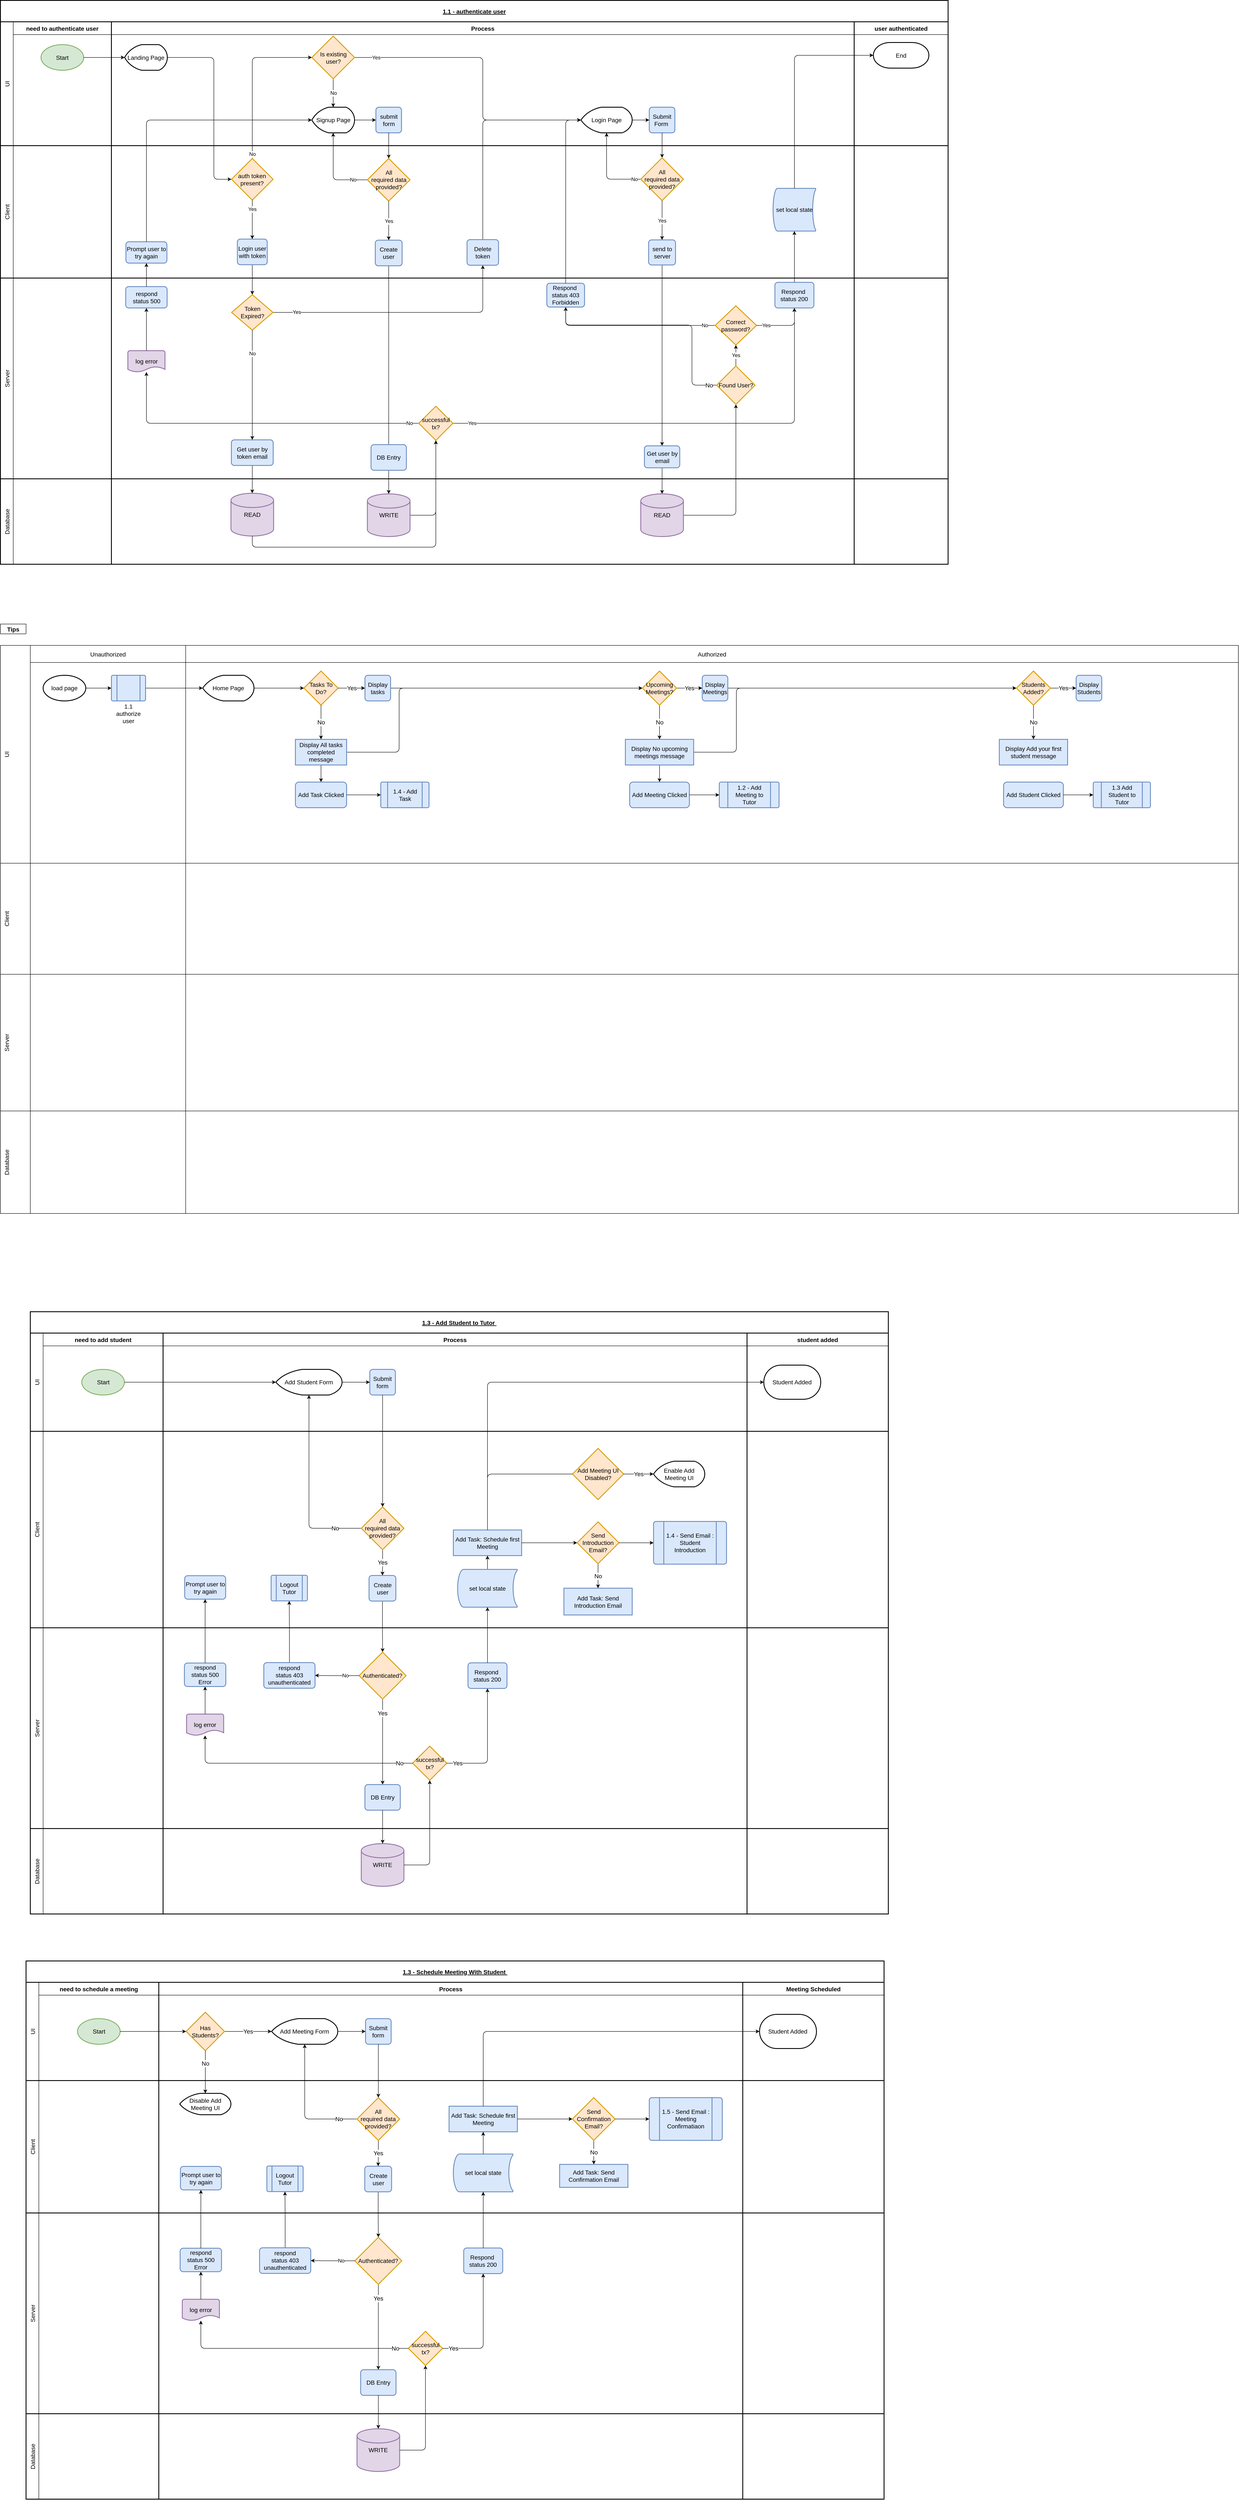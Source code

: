 <mxfile version="15.9.4" type="github">
  <diagram name="Page-1" id="c7488fd3-1785-93aa-aadb-54a6760d102a">
    <mxGraphModel dx="951" dy="2236" grid="1" gridSize="10" guides="1" tooltips="1" connect="1" arrows="1" fold="1" page="0" pageScale="1" pageWidth="1100" pageHeight="850" math="0" shadow="0">
      <root>
        <mxCell id="0" />
        <mxCell id="1" parent="0" />
        <mxCell id="myXn_InN5kpEXAYK22Rd-2" value="Tips" style="swimlane;swimlaneFillColor=#E6E6E6;rounded=0;startSize=23;fontSize=14;" vertex="1" collapsed="1" parent="1">
          <mxGeometry x="440" y="320" width="60" height="23" as="geometry">
            <mxRectangle x="440" y="320" width="460" height="330" as="alternateBounds" />
          </mxGeometry>
        </mxCell>
        <mxCell id="myXn_InN5kpEXAYK22Rd-3" value="&lt;ol&gt;&lt;li&gt;hold shift &amp;amp; alt and use arrows to add the next shape.&lt;/li&gt;&lt;li&gt;release alt (still holding shift)&amp;nbsp; &amp;amp; click to swap shape.&lt;/li&gt;&lt;/ol&gt;" style="text;html=1;align=left;verticalAlign=middle;resizable=0;points=[];autosize=1;strokeColor=none;fillColor=none;rounded=0;" vertex="1" parent="myXn_InN5kpEXAYK22Rd-2">
          <mxGeometry y="30" width="340" height="60" as="geometry" />
        </mxCell>
        <mxCell id="myXn_InN5kpEXAYK22Rd-4" value="&lt;ol&gt;&lt;li&gt;ctrl &amp;amp; drag to resize shape X OR Y-axis from the middle out.&lt;/li&gt;&lt;li&gt;ctrl &amp;amp; shift &amp;amp; drag to resize shape X AND Y-axis from the middle out.&lt;/li&gt;&lt;/ol&gt;" style="text;html=1;align=left;verticalAlign=middle;resizable=0;points=[];autosize=1;strokeColor=none;fillColor=none;rounded=0;" vertex="1" parent="myXn_InN5kpEXAYK22Rd-2">
          <mxGeometry y="70" width="420" height="60" as="geometry" />
        </mxCell>
        <mxCell id="myXn_InN5kpEXAYK22Rd-5" value="&lt;ol&gt;&lt;li&gt;shape &amp;gt; style &amp;gt; copy shape size.&lt;/li&gt;&lt;li&gt;shape &amp;gt; style &amp;gt; paste shape size.&amp;nbsp;&lt;/li&gt;&lt;/ol&gt;" style="text;html=1;align=left;verticalAlign=middle;resizable=0;points=[];autosize=1;strokeColor=none;fillColor=none;rounded=0;" vertex="1" parent="myXn_InN5kpEXAYK22Rd-2">
          <mxGeometry y="110" width="240" height="60" as="geometry" />
        </mxCell>
        <mxCell id="myXn_InN5kpEXAYK22Rd-6" value="&lt;ul&gt;&lt;li&gt;start always green&lt;/li&gt;&lt;li&gt;terminator always red&lt;/li&gt;&lt;li&gt;activity always blue&lt;/li&gt;&lt;li&gt;decision always orange&lt;/li&gt;&lt;/ul&gt;" style="text;html=1;align=left;verticalAlign=middle;resizable=0;points=[];autosize=1;strokeColor=none;fillColor=none;rounded=0;" vertex="1" parent="myXn_InN5kpEXAYK22Rd-2">
          <mxGeometry x="270" y="110" width="180" height="90" as="geometry" />
        </mxCell>
        <mxCell id="myXn_InN5kpEXAYK22Rd-7" value="&lt;ul&gt;&lt;li&gt;use scratch pad for default shapes&amp;amp;styling&lt;/li&gt;&lt;li&gt;create custom libraries for reusable shape collections&lt;/li&gt;&lt;/ul&gt;" style="text;html=1;align=left;verticalAlign=middle;resizable=0;points=[];autosize=1;strokeColor=none;fillColor=none;rounded=0;" vertex="1" parent="myXn_InN5kpEXAYK22Rd-2">
          <mxGeometry y="170" width="340" height="60" as="geometry" />
        </mxCell>
        <mxCell id="myXn_InN5kpEXAYK22Rd-8" value="&lt;ul&gt;&lt;li&gt;Edit &amp;gt; select edges &amp;gt; selects all connectors for bulk editing&lt;/li&gt;&lt;li&gt;Edit &amp;gt; select verticies &amp;gt; selects all shapes for bulk editing&lt;/li&gt;&lt;/ul&gt;" style="text;html=1;align=left;verticalAlign=middle;resizable=0;points=[];autosize=1;strokeColor=none;fillColor=none;rounded=0;" vertex="1" parent="myXn_InN5kpEXAYK22Rd-2">
          <mxGeometry y="220" width="370" height="60" as="geometry" />
        </mxCell>
        <mxCell id="myXn_InN5kpEXAYK22Rd-9" value="&lt;ul&gt;&lt;li&gt;create cross functional flow chart with ctrl+clickwhen selecting table cells&lt;/li&gt;&lt;/ul&gt;" style="text;html=1;align=left;verticalAlign=middle;resizable=0;points=[];autosize=1;strokeColor=none;fillColor=none;rounded=0;" vertex="1" parent="myXn_InN5kpEXAYK22Rd-2">
          <mxGeometry y="280" width="440" height="40" as="geometry" />
        </mxCell>
        <mxCell id="myXn_InN5kpEXAYK22Rd-10" value="" style="shape=table;childLayout=tableLayout;startSize=0;fillColor=none;collapsible=0;recursiveResize=0;expand=0;pointerEvents=0;rounded=0;fontSize=14;" vertex="1" parent="1">
          <mxGeometry x="440" y="370" width="2900" height="1330" as="geometry" />
        </mxCell>
        <mxCell id="myXn_InN5kpEXAYK22Rd-11" value="" style="swimlane;horizontal=0;fontStyle=0;points=[[0,0.5],[1,0.5]];fillColor=none;strokeColor=none;portConstraint=eastwest;startSize=0;collapsible=0;recursiveResize=0;expand=0;pointerEvents=0;rounded=0;fontSize=14;" vertex="1" parent="myXn_InN5kpEXAYK22Rd-10">
          <mxGeometry width="2900" height="510" as="geometry" />
        </mxCell>
        <mxCell id="myXn_InN5kpEXAYK22Rd-12" value="UI" style="swimlane;fontStyle=0;connectable=0;fillColor=none;startSize=0;collapsible=0;recursiveResize=0;expand=0;pointerEvents=0;horizontal=0;labelBackgroundColor=none;labelBorderColor=none;verticalAlign=top;rounded=0;fontSize=14;" vertex="1" parent="myXn_InN5kpEXAYK22Rd-11">
          <mxGeometry width="70" height="510" as="geometry">
            <mxRectangle width="70" height="510" as="alternateBounds" />
          </mxGeometry>
        </mxCell>
        <mxCell id="myXn_InN5kpEXAYK22Rd-13" value="Unauthorized" style="swimlane;fontStyle=0;connectable=0;fillColor=none;startSize=40;collapsible=0;recursiveResize=0;expand=0;pointerEvents=0;rounded=0;fontSize=14;" vertex="1" parent="myXn_InN5kpEXAYK22Rd-11">
          <mxGeometry x="70" width="364" height="510" as="geometry">
            <mxRectangle width="364" height="510" as="alternateBounds" />
          </mxGeometry>
        </mxCell>
        <mxCell id="myXn_InN5kpEXAYK22Rd-243" value="load page" style="strokeWidth=2;html=1;shape=mxgraph.flowchart.start_1;whiteSpace=wrap;rounded=0;sketch=0;fontSize=14;" vertex="1" parent="myXn_InN5kpEXAYK22Rd-13">
          <mxGeometry x="30" y="70" width="100" height="60" as="geometry" />
        </mxCell>
        <mxCell id="myXn_InN5kpEXAYK22Rd-244" value="&lt;span style=&quot;font-size: 14px;&quot;&gt;1.1&lt;/span&gt;&lt;br style=&quot;font-size: 14px;&quot;&gt;&lt;span style=&quot;font-size: 14px;&quot;&gt;authorize user&lt;/span&gt;" style="verticalLabelPosition=bottom;verticalAlign=middle;html=1;shape=process;whiteSpace=wrap;rounded=1;size=0.167;arcSize=6;fontFamily=Helvetica;fontSize=14;fontColor=rgb(0, 0, 0);align=center;strokeColor=#6c8ebf;strokeWidth=2;fillColor=#dae8fc;sketch=0;" vertex="1" parent="myXn_InN5kpEXAYK22Rd-13">
          <mxGeometry x="190" y="70" width="80" height="60" as="geometry" />
        </mxCell>
        <mxCell id="myXn_InN5kpEXAYK22Rd-245" value="" style="edgeStyle=orthogonalEdgeStyle;curved=0;rounded=1;sketch=0;orthogonalLoop=1;jettySize=auto;html=1;endArrow=classic;endFill=1;fontSize=12;strokeWidth=1;" edge="1" parent="myXn_InN5kpEXAYK22Rd-13" source="myXn_InN5kpEXAYK22Rd-243" target="myXn_InN5kpEXAYK22Rd-244">
          <mxGeometry relative="1" as="geometry" />
        </mxCell>
        <mxCell id="myXn_InN5kpEXAYK22Rd-26" value="Authorized" style="swimlane;fontStyle=0;connectable=0;fillColor=none;startSize=40;collapsible=0;recursiveResize=0;expand=0;pointerEvents=0;rounded=0;fontSize=14;" vertex="1" parent="myXn_InN5kpEXAYK22Rd-11">
          <mxGeometry x="434" width="2466" height="510" as="geometry">
            <mxRectangle width="2466" height="510" as="alternateBounds" />
          </mxGeometry>
        </mxCell>
        <mxCell id="myXn_InN5kpEXAYK22Rd-361" style="edgeStyle=orthogonalEdgeStyle;curved=0;rounded=1;sketch=0;orthogonalLoop=1;jettySize=auto;html=1;exitX=1;exitY=0.5;exitDx=0;exitDy=0;entryX=0;entryY=0.5;entryDx=0;entryDy=0;fontSize=14;endArrow=classic;endFill=1;strokeWidth=1;" edge="1" parent="myXn_InN5kpEXAYK22Rd-26" source="myXn_InN5kpEXAYK22Rd-85" target="myXn_InN5kpEXAYK22Rd-360">
          <mxGeometry relative="1" as="geometry" />
        </mxCell>
        <mxCell id="myXn_InN5kpEXAYK22Rd-85" value="Display tasks" style="rounded=1;whiteSpace=wrap;html=1;absoluteArcSize=1;arcSize=14;strokeWidth=2;sketch=0;fillColor=#dae8fc;strokeColor=#6c8ebf;fontFamily=Helvetica;fontSize=14;align=center;" vertex="1" parent="myXn_InN5kpEXAYK22Rd-26">
          <mxGeometry x="420" y="70" width="60" height="60" as="geometry" />
        </mxCell>
        <mxCell id="myXn_InN5kpEXAYK22Rd-270" value="Home Page" style="strokeWidth=2;html=1;shape=mxgraph.flowchart.display;whiteSpace=wrap;rounded=0;sketch=0;fontSize=14;" vertex="1" parent="myXn_InN5kpEXAYK22Rd-26">
          <mxGeometry x="40" y="70" width="120" height="60" as="geometry" />
        </mxCell>
        <mxCell id="myXn_InN5kpEXAYK22Rd-363" style="edgeStyle=orthogonalEdgeStyle;curved=0;rounded=1;sketch=0;orthogonalLoop=1;jettySize=auto;html=1;exitX=1;exitY=0.5;exitDx=0;exitDy=0;entryX=0;entryY=0.5;entryDx=0;entryDy=0;fontSize=14;endArrow=classic;endFill=1;strokeWidth=1;" edge="1" parent="myXn_InN5kpEXAYK22Rd-26" source="myXn_InN5kpEXAYK22Rd-349" target="myXn_InN5kpEXAYK22Rd-360">
          <mxGeometry relative="1" as="geometry">
            <Array as="points">
              <mxPoint x="500" y="250" />
              <mxPoint x="500" y="100" />
            </Array>
          </mxGeometry>
        </mxCell>
        <mxCell id="myXn_InN5kpEXAYK22Rd-375" style="edgeStyle=orthogonalEdgeStyle;curved=0;rounded=1;sketch=0;orthogonalLoop=1;jettySize=auto;html=1;exitX=0.5;exitY=1;exitDx=0;exitDy=0;entryX=0.5;entryY=0;entryDx=0;entryDy=0;fontSize=14;endArrow=classic;endFill=1;strokeWidth=1;" edge="1" parent="myXn_InN5kpEXAYK22Rd-26" source="myXn_InN5kpEXAYK22Rd-349" target="myXn_InN5kpEXAYK22Rd-372">
          <mxGeometry relative="1" as="geometry" />
        </mxCell>
        <mxCell id="myXn_InN5kpEXAYK22Rd-349" value="Display All tasks completed message" style="whiteSpace=wrap;html=1;fontSize=14;fillColor=#dae8fc;strokeColor=#6c8ebf;strokeWidth=2;rounded=0;sketch=0;" vertex="1" parent="myXn_InN5kpEXAYK22Rd-26">
          <mxGeometry x="257" y="220" width="120" height="60" as="geometry" />
        </mxCell>
        <mxCell id="myXn_InN5kpEXAYK22Rd-369" style="edgeStyle=orthogonalEdgeStyle;curved=0;rounded=1;sketch=0;orthogonalLoop=1;jettySize=auto;html=1;exitX=1;exitY=0.5;exitDx=0;exitDy=0;entryX=0;entryY=0.5;entryDx=0;entryDy=0;fontSize=14;endArrow=classic;endFill=1;strokeWidth=1;" edge="1" parent="myXn_InN5kpEXAYK22Rd-26" source="myXn_InN5kpEXAYK22Rd-356" target="myXn_InN5kpEXAYK22Rd-368">
          <mxGeometry relative="1" as="geometry" />
        </mxCell>
        <mxCell id="myXn_InN5kpEXAYK22Rd-356" value="Display Meetings" style="rounded=1;whiteSpace=wrap;html=1;absoluteArcSize=1;arcSize=14;strokeWidth=2;sketch=0;fillColor=#dae8fc;strokeColor=#6c8ebf;fontFamily=Helvetica;fontSize=14;align=center;" vertex="1" parent="myXn_InN5kpEXAYK22Rd-26">
          <mxGeometry x="1210" y="70" width="60" height="60" as="geometry" />
        </mxCell>
        <mxCell id="myXn_InN5kpEXAYK22Rd-371" style="edgeStyle=orthogonalEdgeStyle;curved=0;rounded=1;sketch=0;orthogonalLoop=1;jettySize=auto;html=1;exitX=1;exitY=0.5;exitDx=0;exitDy=0;entryX=0;entryY=0.5;entryDx=0;entryDy=0;fontSize=14;endArrow=classic;endFill=1;strokeWidth=1;" edge="1" parent="myXn_InN5kpEXAYK22Rd-26" source="myXn_InN5kpEXAYK22Rd-357" target="myXn_InN5kpEXAYK22Rd-368">
          <mxGeometry relative="1" as="geometry">
            <Array as="points">
              <mxPoint x="1290" y="250" />
              <mxPoint x="1290" y="100" />
            </Array>
          </mxGeometry>
        </mxCell>
        <mxCell id="myXn_InN5kpEXAYK22Rd-384" style="edgeStyle=orthogonalEdgeStyle;curved=0;rounded=1;sketch=0;orthogonalLoop=1;jettySize=auto;html=1;exitX=0.5;exitY=1;exitDx=0;exitDy=0;entryX=0.5;entryY=0;entryDx=0;entryDy=0;fontSize=14;endArrow=classic;endFill=1;strokeWidth=1;" edge="1" parent="myXn_InN5kpEXAYK22Rd-26" source="myXn_InN5kpEXAYK22Rd-357" target="myXn_InN5kpEXAYK22Rd-381">
          <mxGeometry relative="1" as="geometry" />
        </mxCell>
        <mxCell id="myXn_InN5kpEXAYK22Rd-357" value="Display No upcoming meetings message" style="whiteSpace=wrap;html=1;fontSize=14;fillColor=#dae8fc;strokeColor=#6c8ebf;strokeWidth=2;rounded=0;sketch=0;" vertex="1" parent="myXn_InN5kpEXAYK22Rd-26">
          <mxGeometry x="1030" y="220" width="160" height="60" as="geometry" />
        </mxCell>
        <mxCell id="myXn_InN5kpEXAYK22Rd-358" value="Yes" style="edgeStyle=orthogonalEdgeStyle;curved=0;rounded=1;sketch=0;orthogonalLoop=1;jettySize=auto;html=1;exitX=1;exitY=0.5;exitDx=0;exitDy=0;entryX=0;entryY=0.5;entryDx=0;entryDy=0;fontSize=14;endArrow=classic;endFill=1;strokeWidth=1;" edge="1" source="myXn_InN5kpEXAYK22Rd-360" target="myXn_InN5kpEXAYK22Rd-356" parent="myXn_InN5kpEXAYK22Rd-26">
          <mxGeometry relative="1" as="geometry" />
        </mxCell>
        <mxCell id="myXn_InN5kpEXAYK22Rd-359" value="No" style="edgeStyle=orthogonalEdgeStyle;curved=0;rounded=1;sketch=0;orthogonalLoop=1;jettySize=auto;html=1;fontSize=14;endArrow=classic;endFill=1;strokeWidth=1;" edge="1" source="myXn_InN5kpEXAYK22Rd-360" target="myXn_InN5kpEXAYK22Rd-357" parent="myXn_InN5kpEXAYK22Rd-26">
          <mxGeometry relative="1" as="geometry" />
        </mxCell>
        <mxCell id="myXn_InN5kpEXAYK22Rd-360" value="Upcoming&lt;br style=&quot;font-size: 14px;&quot;&gt;Meetings?" style="rhombus;whiteSpace=wrap;html=1;fontSize=14;strokeWidth=2;rounded=0;sketch=0;fillColor=#ffe6cc;strokeColor=#d79b00;" vertex="1" parent="myXn_InN5kpEXAYK22Rd-26">
          <mxGeometry x="1070" y="60" width="80" height="80" as="geometry" />
        </mxCell>
        <mxCell id="myXn_InN5kpEXAYK22Rd-346" value="Tasks To Do?" style="rhombus;whiteSpace=wrap;html=1;fontSize=14;strokeWidth=2;rounded=0;sketch=0;fillColor=#ffe6cc;strokeColor=#d79b00;" vertex="1" parent="myXn_InN5kpEXAYK22Rd-26">
          <mxGeometry x="277" y="60" width="80" height="80" as="geometry" />
        </mxCell>
        <mxCell id="myXn_InN5kpEXAYK22Rd-347" value="" style="edgeStyle=orthogonalEdgeStyle;curved=0;rounded=1;sketch=0;orthogonalLoop=1;jettySize=auto;html=1;fontSize=14;endArrow=classic;endFill=1;strokeWidth=1;" edge="1" parent="myXn_InN5kpEXAYK22Rd-26" source="myXn_InN5kpEXAYK22Rd-270" target="myXn_InN5kpEXAYK22Rd-346">
          <mxGeometry relative="1" as="geometry" />
        </mxCell>
        <mxCell id="myXn_InN5kpEXAYK22Rd-348" value="Yes" style="edgeStyle=orthogonalEdgeStyle;curved=0;rounded=1;sketch=0;orthogonalLoop=1;jettySize=auto;html=1;exitX=1;exitY=0.5;exitDx=0;exitDy=0;entryX=0;entryY=0.5;entryDx=0;entryDy=0;fontSize=14;endArrow=classic;endFill=1;strokeWidth=1;" edge="1" parent="myXn_InN5kpEXAYK22Rd-26" source="myXn_InN5kpEXAYK22Rd-346" target="myXn_InN5kpEXAYK22Rd-85">
          <mxGeometry relative="1" as="geometry" />
        </mxCell>
        <mxCell id="myXn_InN5kpEXAYK22Rd-350" value="No" style="edgeStyle=orthogonalEdgeStyle;curved=0;rounded=1;sketch=0;orthogonalLoop=1;jettySize=auto;html=1;fontSize=14;endArrow=classic;endFill=1;strokeWidth=1;" edge="1" parent="myXn_InN5kpEXAYK22Rd-26" source="myXn_InN5kpEXAYK22Rd-346" target="myXn_InN5kpEXAYK22Rd-349">
          <mxGeometry relative="1" as="geometry" />
        </mxCell>
        <mxCell id="myXn_InN5kpEXAYK22Rd-364" value="Display Students" style="rounded=1;whiteSpace=wrap;html=1;absoluteArcSize=1;arcSize=14;strokeWidth=2;sketch=0;fillColor=#dae8fc;strokeColor=#6c8ebf;fontFamily=Helvetica;fontSize=14;align=center;" vertex="1" parent="myXn_InN5kpEXAYK22Rd-26">
          <mxGeometry x="2086" y="70" width="60" height="60" as="geometry" />
        </mxCell>
        <mxCell id="myXn_InN5kpEXAYK22Rd-365" value="Display Add your first student message" style="whiteSpace=wrap;html=1;fontSize=14;fillColor=#dae8fc;strokeColor=#6c8ebf;strokeWidth=2;rounded=0;sketch=0;" vertex="1" parent="myXn_InN5kpEXAYK22Rd-26">
          <mxGeometry x="1906" y="220" width="160" height="60" as="geometry" />
        </mxCell>
        <mxCell id="myXn_InN5kpEXAYK22Rd-366" value="Yes" style="edgeStyle=orthogonalEdgeStyle;curved=0;rounded=1;sketch=0;orthogonalLoop=1;jettySize=auto;html=1;exitX=1;exitY=0.5;exitDx=0;exitDy=0;entryX=0;entryY=0.5;entryDx=0;entryDy=0;fontSize=14;endArrow=classic;endFill=1;strokeWidth=1;" edge="1" source="myXn_InN5kpEXAYK22Rd-368" target="myXn_InN5kpEXAYK22Rd-364" parent="myXn_InN5kpEXAYK22Rd-26">
          <mxGeometry relative="1" as="geometry" />
        </mxCell>
        <mxCell id="myXn_InN5kpEXAYK22Rd-367" value="No" style="edgeStyle=orthogonalEdgeStyle;curved=0;rounded=1;sketch=0;orthogonalLoop=1;jettySize=auto;html=1;fontSize=14;endArrow=classic;endFill=1;strokeWidth=1;" edge="1" source="myXn_InN5kpEXAYK22Rd-368" target="myXn_InN5kpEXAYK22Rd-365" parent="myXn_InN5kpEXAYK22Rd-26">
          <mxGeometry relative="1" as="geometry" />
        </mxCell>
        <mxCell id="myXn_InN5kpEXAYK22Rd-368" value="Students&lt;br style=&quot;font-size: 14px;&quot;&gt;Added?" style="rhombus;whiteSpace=wrap;html=1;fontSize=14;strokeWidth=2;rounded=0;sketch=0;fillColor=#ffe6cc;strokeColor=#d79b00;" vertex="1" parent="myXn_InN5kpEXAYK22Rd-26">
          <mxGeometry x="1946" y="60" width="80" height="80" as="geometry" />
        </mxCell>
        <mxCell id="myXn_InN5kpEXAYK22Rd-372" value="Add Task Clicked" style="whiteSpace=wrap;html=1;fontSize=14;fillColor=#dae8fc;strokeColor=#6c8ebf;rounded=1;arcSize=14;strokeWidth=2;sketch=0;" vertex="1" parent="myXn_InN5kpEXAYK22Rd-26">
          <mxGeometry x="257" y="320" width="120" height="60" as="geometry" />
        </mxCell>
        <mxCell id="myXn_InN5kpEXAYK22Rd-379" value="1.4 - Add Task" style="verticalLabelPosition=middle;verticalAlign=middle;html=1;shape=process;whiteSpace=wrap;rounded=1;size=0.14;arcSize=6;sketch=0;fontSize=14;strokeWidth=2;fillColor=#dae8fc;strokeColor=#6c8ebf;labelPosition=center;align=center;" vertex="1" parent="myXn_InN5kpEXAYK22Rd-26">
          <mxGeometry x="457" y="320" width="113" height="60" as="geometry" />
        </mxCell>
        <mxCell id="myXn_InN5kpEXAYK22Rd-380" value="" style="edgeStyle=orthogonalEdgeStyle;curved=0;rounded=1;sketch=0;orthogonalLoop=1;jettySize=auto;html=1;fontSize=14;endArrow=classic;endFill=1;strokeWidth=1;" edge="1" parent="myXn_InN5kpEXAYK22Rd-26" source="myXn_InN5kpEXAYK22Rd-372" target="myXn_InN5kpEXAYK22Rd-379">
          <mxGeometry relative="1" as="geometry" />
        </mxCell>
        <mxCell id="myXn_InN5kpEXAYK22Rd-381" value="Add Meeting Clicked" style="whiteSpace=wrap;html=1;fontSize=14;fillColor=#dae8fc;strokeColor=#6c8ebf;rounded=1;arcSize=14;strokeWidth=2;sketch=0;" vertex="1" parent="myXn_InN5kpEXAYK22Rd-26">
          <mxGeometry x="1040" y="320" width="140" height="60" as="geometry" />
        </mxCell>
        <mxCell id="myXn_InN5kpEXAYK22Rd-382" value="1.2 - Add Meeting to Tutor" style="verticalLabelPosition=middle;verticalAlign=middle;html=1;shape=process;whiteSpace=wrap;rounded=1;size=0.14;arcSize=6;sketch=0;fontSize=14;strokeWidth=2;fillColor=#dae8fc;strokeColor=#6c8ebf;labelPosition=center;align=center;" vertex="1" parent="myXn_InN5kpEXAYK22Rd-26">
          <mxGeometry x="1250" y="320" width="140" height="60" as="geometry" />
        </mxCell>
        <mxCell id="myXn_InN5kpEXAYK22Rd-383" value="" style="edgeStyle=orthogonalEdgeStyle;curved=0;rounded=1;sketch=0;orthogonalLoop=1;jettySize=auto;html=1;fontSize=14;endArrow=classic;endFill=1;strokeWidth=1;" edge="1" source="myXn_InN5kpEXAYK22Rd-381" target="myXn_InN5kpEXAYK22Rd-382" parent="myXn_InN5kpEXAYK22Rd-26">
          <mxGeometry relative="1" as="geometry" />
        </mxCell>
        <mxCell id="myXn_InN5kpEXAYK22Rd-385" value="Add Student Clicked" style="whiteSpace=wrap;html=1;fontSize=14;fillColor=#dae8fc;strokeColor=#6c8ebf;rounded=1;arcSize=14;strokeWidth=2;sketch=0;" vertex="1" parent="myXn_InN5kpEXAYK22Rd-26">
          <mxGeometry x="1916" y="320" width="140" height="60" as="geometry" />
        </mxCell>
        <mxCell id="myXn_InN5kpEXAYK22Rd-386" value="1.3 Add Student to Tutor" style="verticalLabelPosition=middle;verticalAlign=middle;html=1;shape=process;whiteSpace=wrap;rounded=1;size=0.14;arcSize=6;sketch=0;fontSize=14;strokeWidth=2;fillColor=#dae8fc;strokeColor=#6c8ebf;labelPosition=center;align=center;" vertex="1" parent="myXn_InN5kpEXAYK22Rd-26">
          <mxGeometry x="2126" y="320" width="134" height="60" as="geometry" />
        </mxCell>
        <mxCell id="myXn_InN5kpEXAYK22Rd-387" value="" style="edgeStyle=orthogonalEdgeStyle;curved=0;rounded=1;sketch=0;orthogonalLoop=1;jettySize=auto;html=1;fontSize=14;endArrow=classic;endFill=1;strokeWidth=1;" edge="1" source="myXn_InN5kpEXAYK22Rd-385" target="myXn_InN5kpEXAYK22Rd-386" parent="myXn_InN5kpEXAYK22Rd-26">
          <mxGeometry relative="1" as="geometry" />
        </mxCell>
        <mxCell id="myXn_InN5kpEXAYK22Rd-271" value="" style="edgeStyle=orthogonalEdgeStyle;curved=0;rounded=1;sketch=0;orthogonalLoop=1;jettySize=auto;html=1;fontSize=12;endArrow=classic;endFill=1;strokeWidth=1;" edge="1" parent="myXn_InN5kpEXAYK22Rd-11" source="myXn_InN5kpEXAYK22Rd-244" target="myXn_InN5kpEXAYK22Rd-270">
          <mxGeometry relative="1" as="geometry" />
        </mxCell>
        <mxCell id="myXn_InN5kpEXAYK22Rd-14" value="" style="swimlane;horizontal=0;fontStyle=0;points=[[0,0.5],[1,0.5]];fillColor=none;strokeColor=none;portConstraint=eastwest;startSize=0;collapsible=0;recursiveResize=0;expand=0;pointerEvents=0;rounded=0;fontSize=14;" vertex="1" parent="myXn_InN5kpEXAYK22Rd-10">
          <mxGeometry y="510" width="2900" height="260" as="geometry" />
        </mxCell>
        <mxCell id="myXn_InN5kpEXAYK22Rd-15" value="Client" style="swimlane;fontStyle=0;connectable=0;fillColor=none;startSize=0;collapsible=0;recursiveResize=0;expand=0;pointerEvents=0;horizontal=0;verticalAlign=top;rounded=0;fontSize=14;" vertex="1" parent="myXn_InN5kpEXAYK22Rd-14">
          <mxGeometry width="70" height="260" as="geometry">
            <mxRectangle width="70" height="260" as="alternateBounds" />
          </mxGeometry>
        </mxCell>
        <mxCell id="myXn_InN5kpEXAYK22Rd-16" value="" style="swimlane;fontStyle=0;connectable=0;fillColor=none;startSize=0;collapsible=0;recursiveResize=0;expand=0;pointerEvents=0;rounded=0;fontSize=14;" vertex="1" parent="myXn_InN5kpEXAYK22Rd-14">
          <mxGeometry x="70" width="364" height="260" as="geometry">
            <mxRectangle width="364" height="260" as="alternateBounds" />
          </mxGeometry>
        </mxCell>
        <mxCell id="myXn_InN5kpEXAYK22Rd-27" style="swimlane;fontStyle=0;connectable=0;fillColor=none;startSize=0;collapsible=0;recursiveResize=0;expand=0;pointerEvents=0;rounded=0;fontSize=14;" vertex="1" parent="myXn_InN5kpEXAYK22Rd-14">
          <mxGeometry x="434" width="2466" height="260" as="geometry">
            <mxRectangle width="2466" height="260" as="alternateBounds" />
          </mxGeometry>
        </mxCell>
        <mxCell id="myXn_InN5kpEXAYK22Rd-17" value="" style="swimlane;horizontal=0;fontStyle=0;points=[[0,0.5],[1,0.5]];fillColor=none;strokeColor=none;portConstraint=eastwest;startSize=0;collapsible=0;recursiveResize=0;expand=0;pointerEvents=0;rounded=0;fontSize=14;" vertex="1" parent="myXn_InN5kpEXAYK22Rd-10">
          <mxGeometry y="770" width="2900" height="320" as="geometry" />
        </mxCell>
        <mxCell id="myXn_InN5kpEXAYK22Rd-18" value="Server" style="swimlane;fontStyle=0;connectable=0;fillColor=none;startSize=0;collapsible=0;recursiveResize=0;expand=0;pointerEvents=0;horizontal=0;verticalAlign=top;rounded=0;fontSize=14;" vertex="1" parent="myXn_InN5kpEXAYK22Rd-17">
          <mxGeometry width="70" height="320" as="geometry">
            <mxRectangle width="70" height="320" as="alternateBounds" />
          </mxGeometry>
        </mxCell>
        <mxCell id="myXn_InN5kpEXAYK22Rd-19" value="" style="swimlane;fontStyle=0;connectable=0;fillColor=none;startSize=0;collapsible=0;recursiveResize=0;expand=0;pointerEvents=0;rounded=0;fontSize=14;" vertex="1" parent="myXn_InN5kpEXAYK22Rd-17">
          <mxGeometry x="70" width="364" height="320" as="geometry">
            <mxRectangle width="364" height="320" as="alternateBounds" />
          </mxGeometry>
        </mxCell>
        <mxCell id="myXn_InN5kpEXAYK22Rd-28" style="swimlane;fontStyle=0;connectable=0;fillColor=none;startSize=0;collapsible=0;recursiveResize=0;expand=0;pointerEvents=0;rounded=0;fontSize=14;" vertex="1" parent="myXn_InN5kpEXAYK22Rd-17">
          <mxGeometry x="434" width="2466" height="320" as="geometry">
            <mxRectangle width="2466" height="320" as="alternateBounds" />
          </mxGeometry>
        </mxCell>
        <mxCell id="myXn_InN5kpEXAYK22Rd-105" style="swimlane;horizontal=0;fontStyle=0;points=[[0,0.5],[1,0.5]];fillColor=none;strokeColor=none;portConstraint=eastwest;startSize=0;collapsible=0;recursiveResize=0;expand=0;pointerEvents=0;rounded=0;fontSize=14;" vertex="1" parent="myXn_InN5kpEXAYK22Rd-10">
          <mxGeometry y="1090" width="2900" height="240" as="geometry" />
        </mxCell>
        <mxCell id="myXn_InN5kpEXAYK22Rd-106" value="Database" style="swimlane;fontStyle=0;connectable=0;fillColor=none;startSize=0;collapsible=0;recursiveResize=0;expand=0;pointerEvents=0;horizontal=0;verticalAlign=top;rounded=0;fontSize=14;" vertex="1" parent="myXn_InN5kpEXAYK22Rd-105">
          <mxGeometry width="70" height="240" as="geometry">
            <mxRectangle width="70" height="240" as="alternateBounds" />
          </mxGeometry>
        </mxCell>
        <mxCell id="myXn_InN5kpEXAYK22Rd-107" style="swimlane;fontStyle=0;connectable=0;fillColor=none;startSize=0;collapsible=0;recursiveResize=0;expand=0;pointerEvents=0;rounded=0;fontSize=14;" vertex="1" parent="myXn_InN5kpEXAYK22Rd-105">
          <mxGeometry x="70" width="364" height="240" as="geometry">
            <mxRectangle width="364" height="240" as="alternateBounds" />
          </mxGeometry>
        </mxCell>
        <mxCell id="myXn_InN5kpEXAYK22Rd-108" style="swimlane;fontStyle=0;connectable=0;fillColor=none;startSize=0;collapsible=0;recursiveResize=0;expand=0;pointerEvents=0;rounded=0;fontSize=14;" vertex="1" parent="myXn_InN5kpEXAYK22Rd-105">
          <mxGeometry x="434" width="2466" height="240" as="geometry">
            <mxRectangle width="2466" height="240" as="alternateBounds" />
          </mxGeometry>
        </mxCell>
        <mxCell id="myXn_InN5kpEXAYK22Rd-203" value="1.1 - authenticate user" style="shape=table;childLayout=tableLayout;startSize=50;fillColor=none;collapsible=0;recursiveResize=0;expand=0;pointerEvents=0;rounded=0;sketch=0;fontSize=14;fontStyle=5;strokeWidth=2;" vertex="1" parent="1">
          <mxGeometry x="440" y="-1140" width="2220" height="1320" as="geometry" />
        </mxCell>
        <mxCell id="myXn_InN5kpEXAYK22Rd-264" style="edgeStyle=orthogonalEdgeStyle;curved=0;rounded=1;sketch=0;orthogonalLoop=1;jettySize=auto;html=1;exitX=0.5;exitY=0;exitDx=0;exitDy=0;entryX=0;entryY=0.5;entryDx=0;entryDy=0;entryPerimeter=0;fontSize=12;endArrow=classic;endFill=1;strokeWidth=1;" edge="1" parent="myXn_InN5kpEXAYK22Rd-203" source="myXn_InN5kpEXAYK22Rd-259" target="myXn_InN5kpEXAYK22Rd-58">
          <mxGeometry relative="1" as="geometry" />
        </mxCell>
        <mxCell id="myXn_InN5kpEXAYK22Rd-208" value="UI" style="swimlane;horizontal=0;fontStyle=0;points=[[0,0.5],[1,0.5]];fillColor=none;strokeColor=none;portConstraint=eastwest;startSize=30;collapsible=0;recursiveResize=0;expand=0;pointerEvents=0;rounded=0;sketch=0;fontSize=14;" vertex="1" parent="myXn_InN5kpEXAYK22Rd-203">
          <mxGeometry y="50" width="2220" height="290" as="geometry" />
        </mxCell>
        <mxCell id="myXn_InN5kpEXAYK22Rd-209" value="need to authenticate user" style="swimlane;fontStyle=1;connectable=0;fillColor=none;startSize=30;collapsible=0;recursiveResize=0;expand=0;pointerEvents=0;rounded=0;sketch=0;fontSize=14;" vertex="1" parent="myXn_InN5kpEXAYK22Rd-208">
          <mxGeometry x="30" width="230" height="290" as="geometry">
            <mxRectangle width="230" height="290" as="alternateBounds" />
          </mxGeometry>
        </mxCell>
        <mxCell id="myXn_InN5kpEXAYK22Rd-33" value="Start" style="strokeWidth=2;html=1;shape=mxgraph.flowchart.start_1;whiteSpace=wrap;rounded=0;sketch=0;fillColor=#d5e8d4;strokeColor=#82b366;fontSize=14;" vertex="1" parent="myXn_InN5kpEXAYK22Rd-209">
          <mxGeometry x="65" y="53.5" width="100" height="60" as="geometry" />
        </mxCell>
        <mxCell id="myXn_InN5kpEXAYK22Rd-210" value="Process" style="swimlane;fontStyle=1;connectable=0;fillColor=none;startSize=30;collapsible=0;recursiveResize=0;expand=0;pointerEvents=0;rounded=0;sketch=0;fontSize=14;" vertex="1" parent="myXn_InN5kpEXAYK22Rd-208">
          <mxGeometry x="260" width="1740" height="290" as="geometry">
            <mxRectangle width="1740" height="290" as="alternateBounds" />
          </mxGeometry>
        </mxCell>
        <mxCell id="myXn_InN5kpEXAYK22Rd-50" value="Signup Page" style="strokeWidth=2;html=1;shape=mxgraph.flowchart.display;whiteSpace=wrap;rounded=0;sketch=0;fontSize=14;" vertex="1" parent="myXn_InN5kpEXAYK22Rd-210">
          <mxGeometry x="469.58" y="200" width="100" height="60" as="geometry" />
        </mxCell>
        <mxCell id="myXn_InN5kpEXAYK22Rd-279" value="No" style="edgeStyle=orthogonalEdgeStyle;curved=0;rounded=1;sketch=0;orthogonalLoop=1;jettySize=auto;html=1;exitX=0.5;exitY=1;exitDx=0;exitDy=0;exitPerimeter=0;entryX=0.5;entryY=0;entryDx=0;entryDy=0;entryPerimeter=0;fontSize=12;endArrow=classic;endFill=1;strokeWidth=1;" edge="1" parent="myXn_InN5kpEXAYK22Rd-210" source="myXn_InN5kpEXAYK22Rd-56" target="myXn_InN5kpEXAYK22Rd-50">
          <mxGeometry relative="1" as="geometry" />
        </mxCell>
        <mxCell id="myXn_InN5kpEXAYK22Rd-280" value="Yes" style="edgeStyle=orthogonalEdgeStyle;curved=0;rounded=1;sketch=0;orthogonalLoop=1;jettySize=auto;html=1;exitX=1;exitY=0.5;exitDx=0;exitDy=0;exitPerimeter=0;entryX=0;entryY=0.5;entryDx=0;entryDy=0;entryPerimeter=0;fontSize=12;endArrow=classic;endFill=1;strokeWidth=1;" edge="1" parent="myXn_InN5kpEXAYK22Rd-210" source="myXn_InN5kpEXAYK22Rd-56" target="myXn_InN5kpEXAYK22Rd-58">
          <mxGeometry x="-0.852" relative="1" as="geometry">
            <Array as="points">
              <mxPoint x="870" y="84" />
              <mxPoint x="870" y="230" />
            </Array>
            <mxPoint as="offset" />
          </mxGeometry>
        </mxCell>
        <mxCell id="myXn_InN5kpEXAYK22Rd-56" value="Is existing user?" style="strokeWidth=2;html=1;shape=mxgraph.flowchart.decision;whiteSpace=wrap;rounded=0;sketch=0;fillColor=#ffe6cc;strokeColor=#d79b00;fontSize=14;" vertex="1" parent="myXn_InN5kpEXAYK22Rd-210">
          <mxGeometry x="469.58" y="33.5" width="100" height="100" as="geometry" />
        </mxCell>
        <mxCell id="myXn_InN5kpEXAYK22Rd-58" value="Login Page" style="strokeWidth=2;html=1;shape=mxgraph.flowchart.display;whiteSpace=wrap;rounded=0;sketch=0;fontSize=14;" vertex="1" parent="myXn_InN5kpEXAYK22Rd-210">
          <mxGeometry x="1100" y="200" width="120" height="60" as="geometry" />
        </mxCell>
        <mxCell id="myXn_InN5kpEXAYK22Rd-48" value="Landing Page" style="strokeWidth=2;html=1;shape=mxgraph.flowchart.display;whiteSpace=wrap;rounded=0;sketch=0;fontSize=14;" vertex="1" parent="myXn_InN5kpEXAYK22Rd-210">
          <mxGeometry x="31" y="53.5" width="100" height="60" as="geometry" />
        </mxCell>
        <mxCell id="myXn_InN5kpEXAYK22Rd-281" value="submit&lt;br style=&quot;font-size: 14px;&quot;&gt;form" style="rounded=1;whiteSpace=wrap;html=1;absoluteArcSize=1;arcSize=14;strokeWidth=2;sketch=0;fillColor=#dae8fc;strokeColor=#6c8ebf;fontSize=14;" vertex="1" parent="myXn_InN5kpEXAYK22Rd-210">
          <mxGeometry x="619.58" y="200" width="60" height="60" as="geometry" />
        </mxCell>
        <mxCell id="myXn_InN5kpEXAYK22Rd-282" value="" style="edgeStyle=orthogonalEdgeStyle;curved=0;rounded=1;sketch=0;orthogonalLoop=1;jettySize=auto;html=1;fontSize=12;endArrow=classic;endFill=1;strokeWidth=1;" edge="1" parent="myXn_InN5kpEXAYK22Rd-210" source="myXn_InN5kpEXAYK22Rd-50" target="myXn_InN5kpEXAYK22Rd-281">
          <mxGeometry relative="1" as="geometry" />
        </mxCell>
        <mxCell id="myXn_InN5kpEXAYK22Rd-300" value="Submit&lt;br style=&quot;font-size: 14px;&quot;&gt;Form&amp;nbsp;" style="rounded=1;whiteSpace=wrap;html=1;absoluteArcSize=1;arcSize=14;strokeWidth=2;sketch=0;fillColor=#dae8fc;strokeColor=#6c8ebf;fontSize=14;" vertex="1" parent="myXn_InN5kpEXAYK22Rd-210">
          <mxGeometry x="1260" y="200" width="60" height="60" as="geometry" />
        </mxCell>
        <mxCell id="myXn_InN5kpEXAYK22Rd-301" value="" style="edgeStyle=orthogonalEdgeStyle;curved=0;rounded=1;sketch=0;orthogonalLoop=1;jettySize=auto;html=1;fontSize=12;endArrow=classic;endFill=1;strokeWidth=1;" edge="1" parent="myXn_InN5kpEXAYK22Rd-210" source="myXn_InN5kpEXAYK22Rd-58" target="myXn_InN5kpEXAYK22Rd-300">
          <mxGeometry relative="1" as="geometry" />
        </mxCell>
        <mxCell id="myXn_InN5kpEXAYK22Rd-211" value="user authenticated" style="swimlane;fontStyle=1;connectable=0;fillColor=none;startSize=30;collapsible=0;recursiveResize=0;expand=0;pointerEvents=0;rounded=0;sketch=0;fontSize=14;" vertex="1" parent="myXn_InN5kpEXAYK22Rd-208">
          <mxGeometry x="2000" width="220" height="290" as="geometry">
            <mxRectangle width="220" height="290" as="alternateBounds" />
          </mxGeometry>
        </mxCell>
        <mxCell id="myXn_InN5kpEXAYK22Rd-68" value="End" style="strokeWidth=2;html=1;shape=mxgraph.flowchart.terminator;whiteSpace=wrap;fontFamily=Helvetica;fontSize=14;fontColor=rgb(0, 0, 0);align=center;strokeColor=rgb(0, 0, 0);fillColor=rgb(255, 255, 255);sketch=0;" vertex="1" parent="myXn_InN5kpEXAYK22Rd-211">
          <mxGeometry x="45" y="48.5" width="130" height="60" as="geometry" />
        </mxCell>
        <mxCell id="myXn_InN5kpEXAYK22Rd-49" value="" style="edgeStyle=orthogonalEdgeStyle;curved=0;rounded=1;sketch=0;orthogonalLoop=1;jettySize=auto;html=1;endArrow=classic;fontSize=12;endFill=1;strokeWidth=1;" edge="1" parent="myXn_InN5kpEXAYK22Rd-208" source="myXn_InN5kpEXAYK22Rd-33" target="myXn_InN5kpEXAYK22Rd-48">
          <mxGeometry relative="1" as="geometry">
            <mxPoint x="390" y="68.5" as="sourcePoint" />
            <mxPoint x="550" y="334.25" as="targetPoint" />
          </mxGeometry>
        </mxCell>
        <mxCell id="myXn_InN5kpEXAYK22Rd-190" value="No" style="edgeStyle=orthogonalEdgeStyle;curved=0;rounded=1;sketch=0;orthogonalLoop=1;jettySize=auto;html=1;exitX=0.5;exitY=0;exitDx=0;exitDy=0;exitPerimeter=0;endArrow=classic;endFill=1;fontSize=12;strokeWidth=1;entryX=0;entryY=0.5;entryDx=0;entryDy=0;entryPerimeter=0;" edge="1" parent="myXn_InN5kpEXAYK22Rd-203" source="myXn_InN5kpEXAYK22Rd-188" target="myXn_InN5kpEXAYK22Rd-56">
          <mxGeometry x="-0.946" relative="1" as="geometry">
            <mxPoint x="690" y="140" as="targetPoint" />
            <Array as="points">
              <mxPoint x="590" y="134" />
            </Array>
            <mxPoint as="offset" />
          </mxGeometry>
        </mxCell>
        <mxCell id="myXn_InN5kpEXAYK22Rd-35" value="" style="edgeStyle=orthogonalEdgeStyle;curved=0;rounded=1;sketch=0;orthogonalLoop=1;jettySize=auto;html=1;startArrow=none;entryX=0;entryY=0.5;entryDx=0;entryDy=0;entryPerimeter=0;exitX=1;exitY=0.5;exitDx=0;exitDy=0;exitPerimeter=0;fontSize=12;endArrow=classic;endFill=1;strokeWidth=1;" edge="1" parent="myXn_InN5kpEXAYK22Rd-203" source="myXn_InN5kpEXAYK22Rd-48" target="myXn_InN5kpEXAYK22Rd-188">
          <mxGeometry relative="1" as="geometry">
            <mxPoint x="420" y="130.1" as="sourcePoint" />
            <mxPoint x="480.3" y="366.5" as="targetPoint" />
            <Array as="points">
              <mxPoint x="500" y="134" />
              <mxPoint x="500" y="419" />
            </Array>
          </mxGeometry>
        </mxCell>
        <mxCell id="myXn_InN5kpEXAYK22Rd-114" value="" style="edgeStyle=orthogonalEdgeStyle;curved=0;rounded=1;sketch=0;orthogonalLoop=1;jettySize=auto;html=1;endArrow=classic;endFill=1;exitX=0.5;exitY=1;exitDx=0;exitDy=0;fontSize=12;strokeWidth=1;" edge="1" parent="myXn_InN5kpEXAYK22Rd-203" source="myXn_InN5kpEXAYK22Rd-281" target="myXn_InN5kpEXAYK22Rd-113">
          <mxGeometry relative="1" as="geometry">
            <mxPoint x="1263.08" y="1030" as="sourcePoint" />
            <mxPoint x="1263.08" y="1530" as="targetPoint" />
          </mxGeometry>
        </mxCell>
        <mxCell id="myXn_InN5kpEXAYK22Rd-283" value="No" style="edgeStyle=orthogonalEdgeStyle;curved=0;rounded=1;sketch=0;orthogonalLoop=1;jettySize=auto;html=1;exitX=0;exitY=0.5;exitDx=0;exitDy=0;exitPerimeter=0;entryX=0.5;entryY=1;entryDx=0;entryDy=0;entryPerimeter=0;fontSize=12;endArrow=classic;endFill=1;strokeWidth=1;" edge="1" parent="myXn_InN5kpEXAYK22Rd-203" source="myXn_InN5kpEXAYK22Rd-113" target="myXn_InN5kpEXAYK22Rd-50">
          <mxGeometry x="-0.647" relative="1" as="geometry">
            <mxPoint as="offset" />
          </mxGeometry>
        </mxCell>
        <mxCell id="myXn_InN5kpEXAYK22Rd-125" value="" style="edgeStyle=orthogonalEdgeStyle;curved=0;rounded=1;sketch=0;orthogonalLoop=1;jettySize=auto;html=1;endArrow=classic;endFill=1;entryX=0.5;entryY=0;entryDx=0;entryDy=0;entryPerimeter=0;fontSize=12;strokeWidth=1;startArrow=none;" edge="1" parent="myXn_InN5kpEXAYK22Rd-203" source="myXn_InN5kpEXAYK22Rd-305" target="myXn_InN5kpEXAYK22Rd-128">
          <mxGeometry relative="1" as="geometry">
            <mxPoint x="982.58" y="860" as="targetPoint" />
          </mxGeometry>
        </mxCell>
        <mxCell id="myXn_InN5kpEXAYK22Rd-276" value="Yes" style="edgeStyle=orthogonalEdgeStyle;curved=0;rounded=1;sketch=0;orthogonalLoop=1;jettySize=auto;html=1;exitX=1;exitY=0.5;exitDx=0;exitDy=0;exitPerimeter=0;entryX=0.5;entryY=1;entryDx=0;entryDy=0;fontSize=12;endArrow=classic;endFill=1;strokeWidth=1;" edge="1" parent="myXn_InN5kpEXAYK22Rd-203" source="myXn_InN5kpEXAYK22Rd-39" target="myXn_InN5kpEXAYK22Rd-259">
          <mxGeometry x="-0.814" relative="1" as="geometry">
            <mxPoint x="760.0" y="731.71" as="sourcePoint" />
            <mxPoint as="offset" />
          </mxGeometry>
        </mxCell>
        <mxCell id="myXn_InN5kpEXAYK22Rd-306" value="" style="edgeStyle=orthogonalEdgeStyle;curved=0;rounded=1;sketch=0;orthogonalLoop=1;jettySize=auto;html=1;endArrow=none;endFill=1;entryX=0.5;entryY=0;entryDx=0;entryDy=0;entryPerimeter=0;fontSize=12;strokeWidth=1;" edge="1" parent="myXn_InN5kpEXAYK22Rd-203" source="myXn_InN5kpEXAYK22Rd-118" target="myXn_InN5kpEXAYK22Rd-305">
          <mxGeometry relative="1" as="geometry">
            <mxPoint x="-342.42" y="1741.29" as="sourcePoint" />
            <mxPoint x="-342.42" y="2085.21" as="targetPoint" />
          </mxGeometry>
        </mxCell>
        <mxCell id="myXn_InN5kpEXAYK22Rd-308" value="" style="edgeStyle=orthogonalEdgeStyle;curved=0;rounded=1;sketch=0;orthogonalLoop=1;jettySize=auto;html=1;fontSize=12;endArrow=classic;endFill=1;strokeWidth=1;entryX=0.5;entryY=1;entryDx=0;entryDy=0;" edge="1" parent="myXn_InN5kpEXAYK22Rd-203" source="myXn_InN5kpEXAYK22Rd-128" target="myXn_InN5kpEXAYK22Rd-307">
          <mxGeometry relative="1" as="geometry" />
        </mxCell>
        <mxCell id="myXn_InN5kpEXAYK22Rd-197" style="edgeStyle=orthogonalEdgeStyle;curved=0;rounded=1;sketch=0;orthogonalLoop=1;jettySize=auto;html=1;exitX=0.5;exitY=1;exitDx=0;exitDy=0;entryX=0.5;entryY=0;entryDx=0;entryDy=0;entryPerimeter=0;endArrow=classic;endFill=1;fontSize=12;strokeWidth=1;" edge="1" parent="myXn_InN5kpEXAYK22Rd-203" source="myXn_InN5kpEXAYK22Rd-42" target="myXn_InN5kpEXAYK22Rd-39">
          <mxGeometry relative="1" as="geometry" />
        </mxCell>
        <mxCell id="myXn_InN5kpEXAYK22Rd-342" style="edgeStyle=orthogonalEdgeStyle;curved=0;rounded=1;sketch=0;orthogonalLoop=1;jettySize=auto;html=1;exitX=0.5;exitY=1;exitDx=0;exitDy=0;entryX=0.5;entryY=0;entryDx=0;entryDy=0;entryPerimeter=0;fontSize=12;endArrow=classic;endFill=1;strokeWidth=1;" edge="1" parent="myXn_InN5kpEXAYK22Rd-203" source="myXn_InN5kpEXAYK22Rd-341" target="myXn_InN5kpEXAYK22Rd-187">
          <mxGeometry relative="1" as="geometry" />
        </mxCell>
        <mxCell id="myXn_InN5kpEXAYK22Rd-328" style="edgeStyle=orthogonalEdgeStyle;curved=0;rounded=1;sketch=0;orthogonalLoop=1;jettySize=auto;html=1;exitX=0.5;exitY=0;exitDx=0;exitDy=0;entryX=0.5;entryY=1;entryDx=0;entryDy=0;entryPerimeter=0;fontSize=12;endArrow=classic;endFill=1;strokeWidth=1;" edge="1" parent="myXn_InN5kpEXAYK22Rd-203" source="myXn_InN5kpEXAYK22Rd-327" target="myXn_InN5kpEXAYK22Rd-185">
          <mxGeometry relative="1" as="geometry" />
        </mxCell>
        <mxCell id="myXn_InN5kpEXAYK22Rd-273" value="" style="edgeStyle=orthogonalEdgeStyle;curved=0;rounded=1;sketch=0;orthogonalLoop=1;jettySize=auto;html=1;exitX=0.5;exitY=1;exitDx=0;exitDy=0;endArrow=classic;endFill=1;fontSize=12;strokeWidth=1;" edge="1" parent="myXn_InN5kpEXAYK22Rd-203" source="myXn_InN5kpEXAYK22Rd-300" target="myXn_InN5kpEXAYK22Rd-272">
          <mxGeometry relative="1" as="geometry">
            <mxPoint x="668.0" y="968.5" as="sourcePoint" />
            <mxPoint x="607.67" y="1318.5" as="targetPoint" />
          </mxGeometry>
        </mxCell>
        <mxCell id="myXn_InN5kpEXAYK22Rd-302" value="No" style="edgeStyle=orthogonalEdgeStyle;curved=0;rounded=1;sketch=0;orthogonalLoop=1;jettySize=auto;html=1;exitX=0;exitY=0.5;exitDx=0;exitDy=0;exitPerimeter=0;entryX=0.5;entryY=1;entryDx=0;entryDy=0;entryPerimeter=0;fontSize=12;endArrow=classic;endFill=1;strokeWidth=1;" edge="1" parent="myXn_InN5kpEXAYK22Rd-203" source="myXn_InN5kpEXAYK22Rd-272" target="myXn_InN5kpEXAYK22Rd-58">
          <mxGeometry x="-0.827" relative="1" as="geometry">
            <mxPoint x="1" as="offset" />
          </mxGeometry>
        </mxCell>
        <mxCell id="myXn_InN5kpEXAYK22Rd-332" style="edgeStyle=orthogonalEdgeStyle;curved=0;rounded=1;sketch=0;orthogonalLoop=1;jettySize=auto;html=1;exitX=0.5;exitY=1;exitDx=0;exitDy=0;entryX=0.5;entryY=0;entryDx=0;entryDy=0;fontSize=12;endArrow=classic;endFill=1;strokeWidth=1;" edge="1" parent="myXn_InN5kpEXAYK22Rd-203" source="myXn_InN5kpEXAYK22Rd-329" target="myXn_InN5kpEXAYK22Rd-60">
          <mxGeometry relative="1" as="geometry" />
        </mxCell>
        <mxCell id="myXn_InN5kpEXAYK22Rd-194" style="edgeStyle=orthogonalEdgeStyle;curved=0;rounded=1;sketch=0;orthogonalLoop=1;jettySize=auto;html=1;exitX=0.5;exitY=1;exitDx=0;exitDy=0;endArrow=classic;endFill=1;fontSize=12;strokeWidth=1;entryX=0.5;entryY=0;entryDx=0;entryDy=0;entryPerimeter=0;" edge="1" parent="myXn_InN5kpEXAYK22Rd-203" source="myXn_InN5kpEXAYK22Rd-60" target="myXn_InN5kpEXAYK22Rd-252">
          <mxGeometry relative="1" as="geometry">
            <mxPoint x="1643.02" y="776.79" as="targetPoint" />
            <Array as="points" />
          </mxGeometry>
        </mxCell>
        <mxCell id="myXn_InN5kpEXAYK22Rd-334" value="" style="edgeStyle=orthogonalEdgeStyle;curved=0;rounded=1;sketch=0;orthogonalLoop=1;jettySize=auto;html=1;fontSize=12;endArrow=classic;endFill=1;strokeWidth=1;" edge="1" parent="myXn_InN5kpEXAYK22Rd-203" source="myXn_InN5kpEXAYK22Rd-252" target="myXn_InN5kpEXAYK22Rd-333">
          <mxGeometry relative="1" as="geometry" />
        </mxCell>
        <mxCell id="myXn_InN5kpEXAYK22Rd-212" value="Client" style="swimlane;horizontal=0;fontStyle=0;points=[[0,0.5],[1,0.5]];fillColor=none;strokeColor=none;portConstraint=eastwest;startSize=30;collapsible=0;recursiveResize=0;expand=0;pointerEvents=0;rounded=0;sketch=0;fontSize=14;" vertex="1" parent="myXn_InN5kpEXAYK22Rd-203">
          <mxGeometry y="340" width="2220" height="310" as="geometry" />
        </mxCell>
        <mxCell id="myXn_InN5kpEXAYK22Rd-213" value="" style="swimlane;fontStyle=0;connectable=0;fillColor=none;startSize=0;collapsible=0;recursiveResize=0;expand=0;pointerEvents=0;rounded=0;sketch=0;fontSize=14;" vertex="1" parent="myXn_InN5kpEXAYK22Rd-212">
          <mxGeometry x="30" width="230" height="310" as="geometry">
            <mxRectangle width="230" height="310" as="alternateBounds" />
          </mxGeometry>
        </mxCell>
        <mxCell id="myXn_InN5kpEXAYK22Rd-214" value="" style="swimlane;fontStyle=0;connectable=0;fillColor=none;startSize=0;collapsible=0;recursiveResize=0;expand=0;pointerEvents=0;rounded=0;sketch=0;fontSize=14;" vertex="1" parent="myXn_InN5kpEXAYK22Rd-212">
          <mxGeometry x="260" width="1740" height="310" as="geometry">
            <mxRectangle width="1740" height="310" as="alternateBounds" />
          </mxGeometry>
        </mxCell>
        <mxCell id="myXn_InN5kpEXAYK22Rd-113" value="All &lt;br style=&quot;font-size: 14px;&quot;&gt;required data provided?" style="strokeWidth=2;html=1;shape=mxgraph.flowchart.decision;whiteSpace=wrap;rounded=0;sketch=0;fillColor=#ffe6cc;strokeColor=#d79b00;fontSize=14;" vertex="1" parent="myXn_InN5kpEXAYK22Rd-214">
          <mxGeometry x="599.58" y="30" width="100" height="100" as="geometry" />
        </mxCell>
        <mxCell id="myXn_InN5kpEXAYK22Rd-118" value="Create user" style="rounded=1;whiteSpace=wrap;html=1;absoluteArcSize=1;arcSize=14;strokeWidth=2;sketch=0;fillColor=#dae8fc;strokeColor=#6c8ebf;fontSize=14;" vertex="1" parent="myXn_InN5kpEXAYK22Rd-214">
          <mxGeometry x="618.16" y="221.29" width="62.84" height="60" as="geometry" />
        </mxCell>
        <mxCell id="myXn_InN5kpEXAYK22Rd-119" value="Yes" style="edgeStyle=orthogonalEdgeStyle;curved=0;rounded=1;sketch=0;orthogonalLoop=1;jettySize=auto;html=1;endArrow=classic;endFill=1;entryX=0.5;entryY=0;entryDx=0;entryDy=0;fontSize=12;strokeWidth=1;" edge="1" parent="myXn_InN5kpEXAYK22Rd-214" source="myXn_InN5kpEXAYK22Rd-113" target="myXn_InN5kpEXAYK22Rd-118">
          <mxGeometry x="0.034" relative="1" as="geometry">
            <mxPoint x="648.58" y="183.5" as="targetPoint" />
            <mxPoint as="offset" />
          </mxGeometry>
        </mxCell>
        <mxCell id="myXn_InN5kpEXAYK22Rd-188" value="auth token present?" style="strokeWidth=2;html=1;shape=mxgraph.flowchart.decision;whiteSpace=wrap;rounded=0;sketch=0;fillColor=#ffe6cc;strokeColor=#d79b00;fontSize=14;" vertex="1" parent="myXn_InN5kpEXAYK22Rd-214">
          <mxGeometry x="281.3" y="30.0" width="97.41" height="97.41" as="geometry" />
        </mxCell>
        <mxCell id="myXn_InN5kpEXAYK22Rd-42" value="Login user with token" style="rounded=1;whiteSpace=wrap;html=1;absoluteArcSize=1;arcSize=14;strokeWidth=2;fontFamily=Helvetica;fontSize=14;align=center;strokeColor=#6c8ebf;fillColor=#dae8fc;sketch=0;" vertex="1" parent="myXn_InN5kpEXAYK22Rd-214">
          <mxGeometry x="295" y="218.7" width="70" height="60" as="geometry" />
        </mxCell>
        <mxCell id="myXn_InN5kpEXAYK22Rd-72" value="Yes" style="edgeStyle=orthogonalEdgeStyle;curved=0;rounded=1;sketch=0;orthogonalLoop=1;jettySize=auto;html=1;exitX=0.5;exitY=1;exitDx=0;exitDy=0;exitPerimeter=0;entryX=0.5;entryY=0;entryDx=0;entryDy=0;fontSize=12;endArrow=classic;endFill=1;strokeWidth=1;" edge="1" parent="myXn_InN5kpEXAYK22Rd-214" source="myXn_InN5kpEXAYK22Rd-188" target="myXn_InN5kpEXAYK22Rd-42">
          <mxGeometry x="-0.534" relative="1" as="geometry">
            <mxPoint as="offset" />
          </mxGeometry>
        </mxCell>
        <mxCell id="myXn_InN5kpEXAYK22Rd-185" value="set local state" style="strokeWidth=2;html=1;shape=mxgraph.flowchart.stored_data;whiteSpace=wrap;fontFamily=Helvetica;fontSize=14;fontColor=rgb(0, 0, 0);align=center;strokeColor=#6c8ebf;fillColor=#dae8fc;sketch=0;" vertex="1" parent="myXn_InN5kpEXAYK22Rd-214">
          <mxGeometry x="1550.0" y="100" width="100" height="100" as="geometry" />
        </mxCell>
        <mxCell id="myXn_InN5kpEXAYK22Rd-259" value="Delete token" style="rounded=1;whiteSpace=wrap;html=1;absoluteArcSize=1;arcSize=14;strokeWidth=2;sketch=0;fillColor=#dae8fc;strokeColor=#6c8ebf;fontSize=14;" vertex="1" parent="myXn_InN5kpEXAYK22Rd-214">
          <mxGeometry x="833.08" y="220" width="73.84" height="60" as="geometry" />
        </mxCell>
        <mxCell id="myXn_InN5kpEXAYK22Rd-272" value="All &lt;br style=&quot;font-size: 14px;&quot;&gt;required data provided?" style="strokeWidth=2;html=1;shape=mxgraph.flowchart.decision;whiteSpace=wrap;rounded=0;sketch=0;fillColor=#ffe6cc;strokeColor=#d79b00;fontSize=14;" vertex="1" parent="myXn_InN5kpEXAYK22Rd-214">
          <mxGeometry x="1240" y="28.5" width="100" height="100" as="geometry" />
        </mxCell>
        <mxCell id="myXn_InN5kpEXAYK22Rd-322" value="Prompt user to try again" style="rounded=1;whiteSpace=wrap;html=1;absoluteArcSize=1;arcSize=14;strokeWidth=2;sketch=0;fillColor=#dae8fc;strokeColor=#6c8ebf;fontSize=14;" vertex="1" parent="myXn_InN5kpEXAYK22Rd-214">
          <mxGeometry x="34" y="224.99" width="96" height="50" as="geometry" />
        </mxCell>
        <mxCell id="myXn_InN5kpEXAYK22Rd-329" value="send to server" style="rounded=1;whiteSpace=wrap;html=1;absoluteArcSize=1;arcSize=14;strokeWidth=2;sketch=0;fillColor=#dae8fc;strokeColor=#6c8ebf;fontSize=14;" vertex="1" parent="myXn_InN5kpEXAYK22Rd-214">
          <mxGeometry x="1258.5" y="220.64" width="63" height="58.71" as="geometry" />
        </mxCell>
        <mxCell id="myXn_InN5kpEXAYK22Rd-61" value="Yes" style="edgeStyle=orthogonalEdgeStyle;curved=0;rounded=1;sketch=0;orthogonalLoop=1;jettySize=auto;html=1;exitX=0.5;exitY=1;exitDx=0;exitDy=0;exitPerimeter=0;startArrow=none;fontSize=12;endArrow=classic;endFill=1;strokeWidth=1;entryX=0.5;entryY=0;entryDx=0;entryDy=0;" edge="1" parent="myXn_InN5kpEXAYK22Rd-214" source="myXn_InN5kpEXAYK22Rd-272" target="myXn_InN5kpEXAYK22Rd-329">
          <mxGeometry x="0.034" relative="1" as="geometry">
            <mxPoint x="1378.42" y="178.5" as="targetPoint" />
            <mxPoint as="offset" />
          </mxGeometry>
        </mxCell>
        <mxCell id="myXn_InN5kpEXAYK22Rd-215" value="" style="swimlane;fontStyle=0;connectable=0;fillColor=none;startSize=0;collapsible=0;recursiveResize=0;expand=0;pointerEvents=0;rounded=0;sketch=0;fontSize=14;" vertex="1" parent="myXn_InN5kpEXAYK22Rd-212">
          <mxGeometry x="2000" width="220" height="310" as="geometry">
            <mxRectangle width="220" height="310" as="alternateBounds" />
          </mxGeometry>
        </mxCell>
        <mxCell id="myXn_InN5kpEXAYK22Rd-204" value="Server" style="swimlane;horizontal=0;fontStyle=0;points=[[0,0.5],[1,0.5]];fillColor=none;strokeColor=none;portConstraint=eastwest;startSize=30;collapsible=0;recursiveResize=0;expand=0;pointerEvents=0;rounded=0;sketch=0;fontSize=14;" vertex="1" parent="myXn_InN5kpEXAYK22Rd-203">
          <mxGeometry y="650" width="2220" height="470" as="geometry" />
        </mxCell>
        <mxCell id="myXn_InN5kpEXAYK22Rd-205" value="" style="swimlane;fontStyle=0;connectable=0;fillColor=none;startSize=0;collapsible=0;recursiveResize=0;expand=0;pointerEvents=0;rounded=0;sketch=0;fontSize=14;" vertex="1" parent="myXn_InN5kpEXAYK22Rd-204">
          <mxGeometry x="30" width="230" height="470" as="geometry">
            <mxRectangle width="230" height="470" as="alternateBounds" />
          </mxGeometry>
        </mxCell>
        <mxCell id="myXn_InN5kpEXAYK22Rd-206" value="" style="swimlane;fontStyle=0;connectable=0;fillColor=none;startSize=0;collapsible=0;recursiveResize=0;expand=0;pointerEvents=0;rounded=0;sketch=0;fontSize=14;" vertex="1" parent="myXn_InN5kpEXAYK22Rd-204">
          <mxGeometry x="260" width="1740" height="470" as="geometry">
            <mxRectangle width="1740" height="470" as="alternateBounds" />
          </mxGeometry>
        </mxCell>
        <mxCell id="myXn_InN5kpEXAYK22Rd-39" value="Token Expired?" style="strokeWidth=2;html=1;shape=mxgraph.flowchart.decision;whiteSpace=wrap;fontFamily=Helvetica;fontSize=14;align=center;strokeColor=#d79b00;fillColor=#ffe6cc;sketch=0;" vertex="1" parent="myXn_InN5kpEXAYK22Rd-206">
          <mxGeometry x="281.59" y="38.91" width="96.83" height="83" as="geometry" />
        </mxCell>
        <mxCell id="myXn_InN5kpEXAYK22Rd-337" value="No" style="edgeStyle=orthogonalEdgeStyle;curved=0;rounded=1;sketch=0;orthogonalLoop=1;jettySize=auto;html=1;exitX=0;exitY=0.5;exitDx=0;exitDy=0;exitPerimeter=0;entryX=0.5;entryY=1;entryDx=0;entryDy=0;fontSize=12;endArrow=classic;endFill=1;strokeWidth=1;" edge="1" parent="myXn_InN5kpEXAYK22Rd-206" source="myXn_InN5kpEXAYK22Rd-277" target="myXn_InN5kpEXAYK22Rd-336">
          <mxGeometry x="-0.876" relative="1" as="geometry">
            <Array as="points">
              <mxPoint x="1064" y="111" />
            </Array>
            <mxPoint as="offset" />
          </mxGeometry>
        </mxCell>
        <mxCell id="myXn_InN5kpEXAYK22Rd-277" value="Correct password?" style="strokeWidth=2;html=1;shape=mxgraph.flowchart.decision;whiteSpace=wrap;fontFamily=Helvetica;fontSize=14;align=center;strokeColor=#d79b00;fillColor=#ffe6cc;sketch=0;" vertex="1" parent="myXn_InN5kpEXAYK22Rd-206">
          <mxGeometry x="1414.47" y="65" width="96.83" height="91.71" as="geometry" />
        </mxCell>
        <mxCell id="myXn_InN5kpEXAYK22Rd-60" value="&lt;font style=&quot;font-size: 14px;&quot;&gt;Get user by email&lt;/font&gt;" style="rounded=1;whiteSpace=wrap;html=1;absoluteArcSize=1;arcSize=14;strokeWidth=2;sketch=0;fillColor=#dae8fc;strokeColor=#6c8ebf;fontSize=14;" vertex="1" parent="myXn_InN5kpEXAYK22Rd-206">
          <mxGeometry x="1248.59" y="392.8" width="82.82" height="51.41" as="geometry" />
        </mxCell>
        <mxCell id="myXn_InN5kpEXAYK22Rd-305" value="DB Entry" style="rounded=1;whiteSpace=wrap;html=1;absoluteArcSize=1;arcSize=14;strokeWidth=2;sketch=0;fillColor=#dae8fc;strokeColor=#6c8ebf;fontSize=14;" vertex="1" parent="myXn_InN5kpEXAYK22Rd-206">
          <mxGeometry x="608.16" y="390" width="82.84" height="60" as="geometry" />
        </mxCell>
        <mxCell id="myXn_InN5kpEXAYK22Rd-326" value="No" style="edgeStyle=orthogonalEdgeStyle;curved=0;rounded=1;sketch=0;orthogonalLoop=1;jettySize=auto;html=1;exitX=0;exitY=0.5;exitDx=0;exitDy=0;entryX=0.5;entryY=1;entryDx=0;entryDy=0;fontSize=12;endArrow=classic;endFill=1;strokeWidth=1;" edge="1" parent="myXn_InN5kpEXAYK22Rd-206" source="myXn_InN5kpEXAYK22Rd-307" target="myXn_InN5kpEXAYK22Rd-313">
          <mxGeometry x="-0.942" relative="1" as="geometry">
            <Array as="points">
              <mxPoint x="82" y="340" />
            </Array>
            <mxPoint as="offset" />
          </mxGeometry>
        </mxCell>
        <mxCell id="myXn_InN5kpEXAYK22Rd-340" value="Yes" style="edgeStyle=orthogonalEdgeStyle;curved=0;rounded=1;sketch=0;orthogonalLoop=1;jettySize=auto;html=1;exitX=1;exitY=0.5;exitDx=0;exitDy=0;entryX=0.5;entryY=1;entryDx=0;entryDy=0;fontSize=12;endArrow=classic;endFill=1;strokeWidth=1;" edge="1" parent="myXn_InN5kpEXAYK22Rd-206" source="myXn_InN5kpEXAYK22Rd-307" target="myXn_InN5kpEXAYK22Rd-327">
          <mxGeometry x="-0.916" relative="1" as="geometry">
            <mxPoint as="offset" />
          </mxGeometry>
        </mxCell>
        <mxCell id="myXn_InN5kpEXAYK22Rd-307" value="successful&lt;br style=&quot;font-size: 14px;&quot;&gt;tx?" style="rhombus;whiteSpace=wrap;html=1;fontSize=14;fillColor=#ffe6cc;strokeColor=#d79b00;strokeWidth=2;rounded=0;sketch=0;" vertex="1" parent="myXn_InN5kpEXAYK22Rd-206">
          <mxGeometry x="720" y="300" width="80" height="80" as="geometry" />
        </mxCell>
        <mxCell id="myXn_InN5kpEXAYK22Rd-313" value="log error" style="strokeWidth=2;html=1;shape=mxgraph.flowchart.document2;whiteSpace=wrap;size=0.25;fontFamily=Helvetica;fontSize=14;align=center;strokeColor=#9673a6;fillColor=#e1d5e7;sketch=0;" vertex="1" parent="myXn_InN5kpEXAYK22Rd-206">
          <mxGeometry x="38.5" y="170" width="87" height="50" as="geometry" />
        </mxCell>
        <mxCell id="myXn_InN5kpEXAYK22Rd-318" value="" style="edgeStyle=orthogonalEdgeStyle;curved=0;rounded=1;sketch=0;orthogonalLoop=1;jettySize=auto;html=1;fontSize=12;endArrow=classic;endFill=1;strokeWidth=1;entryX=0.5;entryY=1;entryDx=0;entryDy=0;" edge="1" parent="myXn_InN5kpEXAYK22Rd-206" source="myXn_InN5kpEXAYK22Rd-313" target="myXn_InN5kpEXAYK22Rd-320">
          <mxGeometry relative="1" as="geometry">
            <mxPoint x="82" y="80" as="targetPoint" />
          </mxGeometry>
        </mxCell>
        <mxCell id="myXn_InN5kpEXAYK22Rd-320" value="respond&lt;br style=&quot;font-size: 14px;&quot;&gt;status 500" style="rounded=1;whiteSpace=wrap;html=1;absoluteArcSize=1;arcSize=14;strokeWidth=2;sketch=0;fillColor=#dae8fc;strokeColor=#6c8ebf;fontSize=14;" vertex="1" parent="myXn_InN5kpEXAYK22Rd-206">
          <mxGeometry x="33.5" y="20" width="97" height="50" as="geometry" />
        </mxCell>
        <mxCell id="myXn_InN5kpEXAYK22Rd-327" value="Respond&amp;nbsp;&lt;br style=&quot;font-size: 14px;&quot;&gt;status 200" style="rounded=1;whiteSpace=wrap;html=1;absoluteArcSize=1;arcSize=14;strokeWidth=2;sketch=0;fillColor=#dae8fc;strokeColor=#6c8ebf;fontSize=14;" vertex="1" parent="myXn_InN5kpEXAYK22Rd-206">
          <mxGeometry x="1554.29" y="10" width="91.42" height="60" as="geometry" />
        </mxCell>
        <mxCell id="myXn_InN5kpEXAYK22Rd-256" value="Yes" style="edgeStyle=orthogonalEdgeStyle;curved=0;rounded=1;sketch=0;orthogonalLoop=1;jettySize=auto;html=1;exitX=1;exitY=0.5;exitDx=0;exitDy=0;exitPerimeter=0;fontSize=12;endArrow=classic;endFill=1;strokeWidth=1;entryX=0.5;entryY=1;entryDx=0;entryDy=0;" edge="1" parent="myXn_InN5kpEXAYK22Rd-206" source="myXn_InN5kpEXAYK22Rd-277" target="myXn_InN5kpEXAYK22Rd-327">
          <mxGeometry x="-0.651" relative="1" as="geometry">
            <mxPoint x="1277.71" y="91.5" as="sourcePoint" />
            <mxPoint x="1651" y="130" as="targetPoint" />
            <mxPoint as="offset" />
          </mxGeometry>
        </mxCell>
        <mxCell id="myXn_InN5kpEXAYK22Rd-335" value="Yes" style="edgeStyle=orthogonalEdgeStyle;curved=0;rounded=1;sketch=0;orthogonalLoop=1;jettySize=auto;html=1;exitX=0.5;exitY=0;exitDx=0;exitDy=0;entryX=0.5;entryY=1;entryDx=0;entryDy=0;entryPerimeter=0;fontSize=12;endArrow=classic;endFill=1;strokeWidth=1;" edge="1" parent="myXn_InN5kpEXAYK22Rd-206" source="myXn_InN5kpEXAYK22Rd-333" target="myXn_InN5kpEXAYK22Rd-277">
          <mxGeometry relative="1" as="geometry" />
        </mxCell>
        <mxCell id="myXn_InN5kpEXAYK22Rd-344" value="No" style="edgeStyle=orthogonalEdgeStyle;curved=0;rounded=1;sketch=0;orthogonalLoop=1;jettySize=auto;html=1;exitX=0;exitY=0.5;exitDx=0;exitDy=0;entryX=0.5;entryY=1;entryDx=0;entryDy=0;fontSize=14;endArrow=classic;endFill=1;strokeWidth=1;" edge="1" parent="myXn_InN5kpEXAYK22Rd-206" source="myXn_InN5kpEXAYK22Rd-333" target="myXn_InN5kpEXAYK22Rd-336">
          <mxGeometry x="-0.933" relative="1" as="geometry">
            <Array as="points">
              <mxPoint x="1360" y="251" />
              <mxPoint x="1360" y="110" />
              <mxPoint x="1064" y="110" />
            </Array>
            <mxPoint as="offset" />
          </mxGeometry>
        </mxCell>
        <mxCell id="myXn_InN5kpEXAYK22Rd-333" value="Found User?" style="rhombus;whiteSpace=wrap;html=1;fontSize=14;fillColor=#ffe6cc;strokeColor=#d79b00;strokeWidth=2;rounded=0;sketch=0;" vertex="1" parent="myXn_InN5kpEXAYK22Rd-206">
          <mxGeometry x="1417.89" y="205.79" width="90" height="90" as="geometry" />
        </mxCell>
        <mxCell id="myXn_InN5kpEXAYK22Rd-336" value="Respond&amp;nbsp;&lt;br style=&quot;font-size: 14px;&quot;&gt;status 403&lt;br style=&quot;font-size: 14px;&quot;&gt;Forbidden" style="rounded=1;whiteSpace=wrap;html=1;absoluteArcSize=1;arcSize=14;strokeWidth=2;sketch=0;fillColor=#dae8fc;strokeColor=#6c8ebf;fontSize=14;" vertex="1" parent="myXn_InN5kpEXAYK22Rd-206">
          <mxGeometry x="1020.0" y="12.15" width="88.42" height="55.7" as="geometry" />
        </mxCell>
        <mxCell id="myXn_InN5kpEXAYK22Rd-341" value="&lt;font style=&quot;font-size: 14px;&quot;&gt;Get user by token email&lt;/font&gt;" style="rounded=1;whiteSpace=wrap;html=1;absoluteArcSize=1;arcSize=14;strokeWidth=2;sketch=0;fillColor=#dae8fc;strokeColor=#6c8ebf;fontSize=14;" vertex="1" parent="myXn_InN5kpEXAYK22Rd-206">
          <mxGeometry x="281" y="378.7" width="98" height="60" as="geometry" />
        </mxCell>
        <mxCell id="myXn_InN5kpEXAYK22Rd-248" value="&lt;font style=&quot;font-size: 12px;&quot;&gt;No&lt;/font&gt;" style="edgeStyle=orthogonalEdgeStyle;curved=0;rounded=1;sketch=0;orthogonalLoop=1;jettySize=auto;html=1;exitX=0.5;exitY=1;exitDx=0;exitDy=0;exitPerimeter=0;fontSize=12;endArrow=classic;endFill=1;strokeWidth=1;entryX=0.5;entryY=0;entryDx=0;entryDy=0;" edge="1" parent="myXn_InN5kpEXAYK22Rd-206" source="myXn_InN5kpEXAYK22Rd-39" target="myXn_InN5kpEXAYK22Rd-341">
          <mxGeometry x="-0.579" relative="1" as="geometry">
            <mxPoint y="1" as="offset" />
          </mxGeometry>
        </mxCell>
        <mxCell id="myXn_InN5kpEXAYK22Rd-207" value="" style="swimlane;fontStyle=0;connectable=0;fillColor=none;startSize=0;collapsible=0;recursiveResize=0;expand=0;pointerEvents=0;rounded=0;sketch=0;fontSize=14;" vertex="1" parent="myXn_InN5kpEXAYK22Rd-204">
          <mxGeometry x="2000" width="220" height="470" as="geometry">
            <mxRectangle width="220" height="470" as="alternateBounds" />
          </mxGeometry>
        </mxCell>
        <mxCell id="myXn_InN5kpEXAYK22Rd-217" value="Database" style="swimlane;horizontal=0;fontStyle=0;points=[[0,0.5],[1,0.5]];fillColor=none;strokeColor=none;portConstraint=eastwest;startSize=30;collapsible=0;recursiveResize=0;expand=0;pointerEvents=0;rounded=0;sketch=0;fontSize=14;" vertex="1" parent="myXn_InN5kpEXAYK22Rd-203">
          <mxGeometry y="1120" width="2220" height="200" as="geometry" />
        </mxCell>
        <mxCell id="myXn_InN5kpEXAYK22Rd-218" style="swimlane;fontStyle=0;connectable=0;fillColor=none;startSize=0;collapsible=0;recursiveResize=0;expand=0;pointerEvents=0;rounded=0;sketch=0;fontSize=14;" vertex="1" parent="myXn_InN5kpEXAYK22Rd-217">
          <mxGeometry x="30" width="230" height="200" as="geometry">
            <mxRectangle width="230" height="200" as="alternateBounds" />
          </mxGeometry>
        </mxCell>
        <mxCell id="myXn_InN5kpEXAYK22Rd-219" style="swimlane;fontStyle=0;connectable=0;fillColor=none;startSize=0;collapsible=0;recursiveResize=0;expand=0;pointerEvents=0;rounded=0;sketch=0;fontSize=14;" vertex="1" parent="myXn_InN5kpEXAYK22Rd-217">
          <mxGeometry x="260" width="1740" height="200" as="geometry">
            <mxRectangle width="1740" height="200" as="alternateBounds" />
          </mxGeometry>
        </mxCell>
        <mxCell id="myXn_InN5kpEXAYK22Rd-128" value="WRITE" style="strokeWidth=2;html=1;shape=mxgraph.flowchart.database;whiteSpace=wrap;rounded=0;sketch=0;fillColor=#e1d5e7;strokeColor=#9673a6;fontFamily=Helvetica;fontSize=14;align=center;" vertex="1" parent="myXn_InN5kpEXAYK22Rd-219">
          <mxGeometry x="599.58" y="35.21" width="100" height="100" as="geometry" />
        </mxCell>
        <mxCell id="myXn_InN5kpEXAYK22Rd-187" value="READ" style="strokeWidth=2;html=1;shape=mxgraph.flowchart.database;whiteSpace=wrap;rounded=0;sketch=0;fillColor=#e1d5e7;strokeColor=#9673a6;fontSize=14;" vertex="1" parent="myXn_InN5kpEXAYK22Rd-219">
          <mxGeometry x="280" y="33.91" width="100" height="100" as="geometry" />
        </mxCell>
        <mxCell id="myXn_InN5kpEXAYK22Rd-252" value="READ" style="strokeWidth=2;html=1;shape=mxgraph.flowchart.database;whiteSpace=wrap;rounded=0;sketch=0;fillColor=#e1d5e7;strokeColor=#9673a6;fontSize=14;" vertex="1" parent="myXn_InN5kpEXAYK22Rd-219">
          <mxGeometry x="1240" y="35.21" width="100" height="100" as="geometry" />
        </mxCell>
        <mxCell id="myXn_InN5kpEXAYK22Rd-220" style="swimlane;fontStyle=0;connectable=0;fillColor=none;startSize=0;collapsible=0;recursiveResize=0;expand=0;pointerEvents=0;rounded=0;sketch=0;fontSize=14;" vertex="1" parent="myXn_InN5kpEXAYK22Rd-217">
          <mxGeometry x="2000" width="220" height="200" as="geometry">
            <mxRectangle width="220" height="200" as="alternateBounds" />
          </mxGeometry>
        </mxCell>
        <mxCell id="myXn_InN5kpEXAYK22Rd-193" value="" style="edgeStyle=orthogonalEdgeStyle;curved=0;rounded=1;sketch=0;orthogonalLoop=1;jettySize=auto;html=1;exitX=0.5;exitY=0;exitDx=0;exitDy=0;entryX=0;entryY=0.5;entryDx=0;entryDy=0;endArrow=classic;endFill=1;startArrow=none;entryPerimeter=0;fontSize=12;strokeWidth=1;" edge="1" parent="myXn_InN5kpEXAYK22Rd-203" source="myXn_InN5kpEXAYK22Rd-185" target="myXn_InN5kpEXAYK22Rd-68">
          <mxGeometry relative="1" as="geometry">
            <mxPoint x="1555" y="1511.5" as="sourcePoint" />
            <mxPoint x="1020" y="420" as="targetPoint" />
          </mxGeometry>
        </mxCell>
        <mxCell id="myXn_InN5kpEXAYK22Rd-312" value="" style="edgeStyle=orthogonalEdgeStyle;curved=0;rounded=1;sketch=0;orthogonalLoop=1;jettySize=auto;html=1;fontSize=12;endArrow=classic;endFill=1;strokeWidth=1;exitX=0.5;exitY=1;exitDx=0;exitDy=0;exitPerimeter=0;entryX=0.5;entryY=1;entryDx=0;entryDy=0;" edge="1" parent="myXn_InN5kpEXAYK22Rd-203" source="myXn_InN5kpEXAYK22Rd-187" target="myXn_InN5kpEXAYK22Rd-307">
          <mxGeometry relative="1" as="geometry">
            <mxPoint x="750" y="1110" as="targetPoint" />
            <Array as="points">
              <mxPoint x="614" y="1280" />
              <mxPoint x="1140" y="1280" />
            </Array>
          </mxGeometry>
        </mxCell>
        <mxCell id="myXn_InN5kpEXAYK22Rd-323" value="" style="edgeStyle=orthogonalEdgeStyle;curved=0;rounded=1;sketch=0;orthogonalLoop=1;jettySize=auto;html=1;fontSize=12;endArrow=classic;endFill=1;strokeWidth=1;" edge="1" parent="myXn_InN5kpEXAYK22Rd-203" source="myXn_InN5kpEXAYK22Rd-320" target="myXn_InN5kpEXAYK22Rd-322">
          <mxGeometry relative="1" as="geometry" />
        </mxCell>
        <mxCell id="myXn_InN5kpEXAYK22Rd-324" style="edgeStyle=orthogonalEdgeStyle;curved=0;rounded=1;sketch=0;orthogonalLoop=1;jettySize=auto;html=1;exitX=0.5;exitY=0;exitDx=0;exitDy=0;entryX=0;entryY=0.5;entryDx=0;entryDy=0;entryPerimeter=0;fontSize=12;endArrow=classic;endFill=1;strokeWidth=1;" edge="1" parent="myXn_InN5kpEXAYK22Rd-203" source="myXn_InN5kpEXAYK22Rd-322" target="myXn_InN5kpEXAYK22Rd-50">
          <mxGeometry relative="1" as="geometry" />
        </mxCell>
        <mxCell id="myXn_InN5kpEXAYK22Rd-345" style="edgeStyle=orthogonalEdgeStyle;curved=0;rounded=1;sketch=0;orthogonalLoop=1;jettySize=auto;html=1;exitX=0.5;exitY=0;exitDx=0;exitDy=0;entryX=0;entryY=0.5;entryDx=0;entryDy=0;entryPerimeter=0;fontSize=14;endArrow=classic;endFill=1;strokeWidth=1;" edge="1" parent="myXn_InN5kpEXAYK22Rd-203" source="myXn_InN5kpEXAYK22Rd-336" target="myXn_InN5kpEXAYK22Rd-58">
          <mxGeometry relative="1" as="geometry" />
        </mxCell>
        <mxCell id="myXn_InN5kpEXAYK22Rd-388" value="1.3 - Add Student to Tutor " style="shape=table;childLayout=tableLayout;startSize=50;fillColor=none;collapsible=0;recursiveResize=0;expand=0;pointerEvents=0;rounded=0;sketch=0;fontSize=14;fontStyle=5;strokeWidth=2;" vertex="1" parent="1">
          <mxGeometry x="510" y="1930" width="2010" height="1410" as="geometry" />
        </mxCell>
        <mxCell id="myXn_InN5kpEXAYK22Rd-390" value="UI" style="swimlane;horizontal=0;fontStyle=0;points=[[0,0.5],[1,0.5]];fillColor=none;strokeColor=none;portConstraint=eastwest;startSize=30;collapsible=0;recursiveResize=0;expand=0;pointerEvents=0;rounded=0;sketch=0;fontSize=14;" vertex="1" parent="myXn_InN5kpEXAYK22Rd-388">
          <mxGeometry y="50" width="2010" height="230" as="geometry" />
        </mxCell>
        <mxCell id="myXn_InN5kpEXAYK22Rd-391" value="need to add student" style="swimlane;fontStyle=1;connectable=0;fillColor=none;startSize=30;collapsible=0;recursiveResize=0;expand=0;pointerEvents=0;rounded=0;sketch=0;fontSize=14;" vertex="1" parent="myXn_InN5kpEXAYK22Rd-390">
          <mxGeometry x="30" width="281" height="230" as="geometry">
            <mxRectangle width="281" height="230" as="alternateBounds" />
          </mxGeometry>
        </mxCell>
        <mxCell id="myXn_InN5kpEXAYK22Rd-392" value="Start" style="strokeWidth=2;html=1;shape=mxgraph.flowchart.start_1;whiteSpace=wrap;rounded=0;sketch=0;fillColor=#d5e8d4;strokeColor=#82b366;fontSize=14;" vertex="1" parent="myXn_InN5kpEXAYK22Rd-391">
          <mxGeometry x="90.5" y="85" width="100" height="60" as="geometry" />
        </mxCell>
        <mxCell id="myXn_InN5kpEXAYK22Rd-393" value="Process" style="swimlane;fontStyle=1;connectable=0;fillColor=none;startSize=30;collapsible=0;recursiveResize=0;expand=0;pointerEvents=0;rounded=0;sketch=0;fontSize=14;" vertex="1" parent="myXn_InN5kpEXAYK22Rd-390">
          <mxGeometry x="311" width="1368" height="230" as="geometry">
            <mxRectangle width="1368" height="230" as="alternateBounds" />
          </mxGeometry>
        </mxCell>
        <mxCell id="myXn_InN5kpEXAYK22Rd-516" value="Add Student Form" style="strokeWidth=2;html=1;shape=mxgraph.flowchart.display;whiteSpace=wrap;rounded=0;sketch=0;fontSize=14;" vertex="1" parent="myXn_InN5kpEXAYK22Rd-393">
          <mxGeometry x="264.29" y="85" width="155" height="60" as="geometry" />
        </mxCell>
        <mxCell id="myXn_InN5kpEXAYK22Rd-518" value="Submit form" style="rounded=1;whiteSpace=wrap;html=1;absoluteArcSize=1;arcSize=14;strokeWidth=2;sketch=0;fillColor=#dae8fc;strokeColor=#6c8ebf;fontSize=14;" vertex="1" parent="myXn_InN5kpEXAYK22Rd-393">
          <mxGeometry x="484.29" y="85" width="60" height="60" as="geometry" />
        </mxCell>
        <mxCell id="myXn_InN5kpEXAYK22Rd-519" value="" style="edgeStyle=orthogonalEdgeStyle;curved=0;rounded=1;sketch=0;orthogonalLoop=1;jettySize=auto;html=1;fontSize=14;endArrow=classic;endFill=1;strokeWidth=1;" edge="1" parent="myXn_InN5kpEXAYK22Rd-393" source="myXn_InN5kpEXAYK22Rd-516" target="myXn_InN5kpEXAYK22Rd-518">
          <mxGeometry relative="1" as="geometry" />
        </mxCell>
        <mxCell id="myXn_InN5kpEXAYK22Rd-404" value="student added" style="swimlane;fontStyle=1;connectable=0;fillColor=none;startSize=30;collapsible=0;recursiveResize=0;expand=0;pointerEvents=0;rounded=0;sketch=0;fontSize=14;" vertex="1" parent="myXn_InN5kpEXAYK22Rd-390">
          <mxGeometry x="1679" width="331" height="230" as="geometry">
            <mxRectangle width="331" height="230" as="alternateBounds" />
          </mxGeometry>
        </mxCell>
        <mxCell id="myXn_InN5kpEXAYK22Rd-550" value="Student Added" style="strokeWidth=2;html=1;shape=mxgraph.flowchart.terminator;whiteSpace=wrap;rounded=0;sketch=0;fontSize=14;" vertex="1" parent="myXn_InN5kpEXAYK22Rd-404">
          <mxGeometry x="39.33" y="75" width="133.33" height="80" as="geometry" />
        </mxCell>
        <mxCell id="myXn_InN5kpEXAYK22Rd-517" value="" style="edgeStyle=orthogonalEdgeStyle;curved=0;rounded=1;sketch=0;orthogonalLoop=1;jettySize=auto;html=1;fontSize=14;endArrow=classic;endFill=1;strokeWidth=1;" edge="1" parent="myXn_InN5kpEXAYK22Rd-390" source="myXn_InN5kpEXAYK22Rd-392" target="myXn_InN5kpEXAYK22Rd-516">
          <mxGeometry relative="1" as="geometry" />
        </mxCell>
        <mxCell id="myXn_InN5kpEXAYK22Rd-522" value="" style="edgeStyle=orthogonalEdgeStyle;curved=0;rounded=1;sketch=0;orthogonalLoop=1;jettySize=auto;html=1;fontSize=14;endArrow=classic;endFill=1;strokeWidth=1;" edge="1" parent="myXn_InN5kpEXAYK22Rd-388" source="myXn_InN5kpEXAYK22Rd-518" target="myXn_InN5kpEXAYK22Rd-521">
          <mxGeometry relative="1" as="geometry" />
        </mxCell>
        <mxCell id="myXn_InN5kpEXAYK22Rd-524" value="No" style="edgeStyle=orthogonalEdgeStyle;curved=0;rounded=1;sketch=0;orthogonalLoop=1;jettySize=auto;html=1;exitX=0;exitY=0.5;exitDx=0;exitDy=0;exitPerimeter=0;entryX=0.5;entryY=1;entryDx=0;entryDy=0;entryPerimeter=0;fontSize=14;endArrow=classic;endFill=1;strokeWidth=1;" edge="1" parent="myXn_InN5kpEXAYK22Rd-388" source="myXn_InN5kpEXAYK22Rd-521" target="myXn_InN5kpEXAYK22Rd-516">
          <mxGeometry x="-0.717" relative="1" as="geometry">
            <mxPoint as="offset" />
          </mxGeometry>
        </mxCell>
        <mxCell id="myXn_InN5kpEXAYK22Rd-544" style="edgeStyle=orthogonalEdgeStyle;curved=0;rounded=1;sketch=0;orthogonalLoop=1;jettySize=auto;html=1;exitX=0.5;exitY=1;exitDx=0;exitDy=0;entryX=0.5;entryY=0;entryDx=0;entryDy=0;entryPerimeter=0;fontSize=14;endArrow=classic;endFill=1;strokeWidth=1;" edge="1" parent="myXn_InN5kpEXAYK22Rd-388" source="myXn_InN5kpEXAYK22Rd-528" target="myXn_InN5kpEXAYK22Rd-541">
          <mxGeometry relative="1" as="geometry" />
        </mxCell>
        <mxCell id="myXn_InN5kpEXAYK22Rd-545" value="Yes" style="edgeStyle=orthogonalEdgeStyle;curved=0;rounded=1;sketch=0;orthogonalLoop=1;jettySize=auto;html=1;exitX=0.5;exitY=1;exitDx=0;exitDy=0;exitPerimeter=0;entryX=0.5;entryY=0;entryDx=0;entryDy=0;fontSize=14;endArrow=classic;endFill=1;strokeWidth=1;" edge="1" parent="myXn_InN5kpEXAYK22Rd-388" source="myXn_InN5kpEXAYK22Rd-541" target="myXn_InN5kpEXAYK22Rd-529">
          <mxGeometry x="-0.67" relative="1" as="geometry">
            <mxPoint as="offset" />
          </mxGeometry>
        </mxCell>
        <mxCell id="myXn_InN5kpEXAYK22Rd-423" value="Client" style="swimlane;horizontal=0;fontStyle=0;points=[[0,0.5],[1,0.5]];fillColor=none;strokeColor=none;portConstraint=eastwest;startSize=30;collapsible=0;recursiveResize=0;expand=0;pointerEvents=0;rounded=0;sketch=0;fontSize=14;" vertex="1" parent="myXn_InN5kpEXAYK22Rd-388">
          <mxGeometry y="280" width="2010" height="460" as="geometry" />
        </mxCell>
        <mxCell id="myXn_InN5kpEXAYK22Rd-424" value="" style="swimlane;fontStyle=0;connectable=0;fillColor=none;startSize=0;collapsible=0;recursiveResize=0;expand=0;pointerEvents=0;rounded=0;sketch=0;fontSize=14;" vertex="1" parent="myXn_InN5kpEXAYK22Rd-423">
          <mxGeometry x="30" width="281" height="460" as="geometry">
            <mxRectangle width="281" height="460" as="alternateBounds" />
          </mxGeometry>
        </mxCell>
        <mxCell id="myXn_InN5kpEXAYK22Rd-425" value="" style="swimlane;fontStyle=0;connectable=0;fillColor=none;startSize=0;collapsible=0;recursiveResize=0;expand=0;pointerEvents=0;rounded=0;sketch=0;fontSize=14;" vertex="1" parent="myXn_InN5kpEXAYK22Rd-423">
          <mxGeometry x="311" width="1368" height="460" as="geometry">
            <mxRectangle width="1368" height="460" as="alternateBounds" />
          </mxGeometry>
        </mxCell>
        <mxCell id="myXn_InN5kpEXAYK22Rd-532" value="Yes" style="edgeStyle=orthogonalEdgeStyle;curved=0;rounded=1;sketch=0;orthogonalLoop=1;jettySize=auto;html=1;exitX=0.5;exitY=1;exitDx=0;exitDy=0;exitPerimeter=0;entryX=0.5;entryY=0;entryDx=0;entryDy=0;fontSize=14;endArrow=classic;endFill=1;strokeWidth=1;" edge="1" parent="myXn_InN5kpEXAYK22Rd-425" source="myXn_InN5kpEXAYK22Rd-521" target="myXn_InN5kpEXAYK22Rd-528">
          <mxGeometry relative="1" as="geometry" />
        </mxCell>
        <mxCell id="myXn_InN5kpEXAYK22Rd-521" value="All &lt;br style=&quot;font-size: 14px;&quot;&gt;required data provided?" style="strokeWidth=2;html=1;shape=mxgraph.flowchart.decision;whiteSpace=wrap;rounded=0;sketch=0;fillColor=#ffe6cc;strokeColor=#d79b00;fontSize=14;" vertex="1" parent="myXn_InN5kpEXAYK22Rd-425">
          <mxGeometry x="464.29" y="177" width="100" height="100" as="geometry" />
        </mxCell>
        <mxCell id="myXn_InN5kpEXAYK22Rd-528" value="Create user" style="rounded=1;whiteSpace=wrap;html=1;absoluteArcSize=1;arcSize=14;strokeWidth=2;sketch=0;fillColor=#dae8fc;strokeColor=#6c8ebf;fontSize=14;" vertex="1" parent="myXn_InN5kpEXAYK22Rd-425">
          <mxGeometry x="482.51" y="337.51" width="62.84" height="60" as="geometry" />
        </mxCell>
        <mxCell id="myXn_InN5kpEXAYK22Rd-533" value="Prompt user to try again" style="rounded=1;whiteSpace=wrap;html=1;absoluteArcSize=1;arcSize=14;strokeWidth=2;sketch=0;fillColor=#dae8fc;strokeColor=#6c8ebf;fontSize=14;" vertex="1" parent="myXn_InN5kpEXAYK22Rd-425">
          <mxGeometry x="50.64" y="338.01" width="96" height="55" as="geometry" />
        </mxCell>
        <mxCell id="myXn_InN5kpEXAYK22Rd-540" value="Logout Tutor" style="verticalLabelPosition=middle;verticalAlign=middle;shape=process;rounded=1;size=0.14;arcSize=6;fontFamily=Helvetica;fontSize=14;fontColor=rgb(0, 0, 0);align=center;strokeColor=#6c8ebf;strokeWidth=2;fillColor=#dae8fc;sketch=0;whiteSpace=wrap;html=1;labelPosition=center;" vertex="1" parent="myXn_InN5kpEXAYK22Rd-425">
          <mxGeometry x="253.14" y="337" width="85" height="60" as="geometry" />
        </mxCell>
        <mxCell id="myXn_InN5kpEXAYK22Rd-682" style="edgeStyle=orthogonalEdgeStyle;curved=0;rounded=1;sketch=0;orthogonalLoop=1;jettySize=auto;html=1;exitX=0.5;exitY=0;exitDx=0;exitDy=0;exitPerimeter=0;entryX=0.5;entryY=1;entryDx=0;entryDy=0;fontSize=14;endArrow=classic;endFill=1;strokeWidth=1;" edge="1" parent="myXn_InN5kpEXAYK22Rd-425" source="myXn_InN5kpEXAYK22Rd-547" target="myXn_InN5kpEXAYK22Rd-604">
          <mxGeometry relative="1" as="geometry" />
        </mxCell>
        <mxCell id="myXn_InN5kpEXAYK22Rd-547" value="set local state" style="strokeWidth=2;html=1;shape=mxgraph.flowchart.stored_data;whiteSpace=wrap;fontFamily=Helvetica;fontSize=14;fontColor=rgb(0, 0, 0);align=center;strokeColor=#6c8ebf;fillColor=#dae8fc;sketch=0;" vertex="1" parent="myXn_InN5kpEXAYK22Rd-425">
          <mxGeometry x="690" y="323.26" width="140" height="88.51" as="geometry" />
        </mxCell>
        <mxCell id="myXn_InN5kpEXAYK22Rd-604" value="Add Task: Schedule first Meeting" style="whiteSpace=wrap;html=1;fontSize=14;fillColor=#dae8fc;strokeColor=#6c8ebf;fontColor=rgb(0, 0, 0);strokeWidth=2;sketch=0;" vertex="1" parent="myXn_InN5kpEXAYK22Rd-425">
          <mxGeometry x="680" y="231" width="160" height="60" as="geometry" />
        </mxCell>
        <mxCell id="myXn_InN5kpEXAYK22Rd-606" value="Add Task: Send Introduction Email" style="whiteSpace=wrap;html=1;fontSize=14;fillColor=#dae8fc;strokeColor=#6c8ebf;fontColor=rgb(0, 0, 0);strokeWidth=2;sketch=0;" vertex="1" parent="myXn_InN5kpEXAYK22Rd-425">
          <mxGeometry x="939" y="367.26" width="160" height="62.74" as="geometry" />
        </mxCell>
        <mxCell id="myXn_InN5kpEXAYK22Rd-611" value="" style="edgeStyle=orthogonalEdgeStyle;curved=0;rounded=1;sketch=0;orthogonalLoop=1;jettySize=auto;html=1;fontSize=14;endArrow=classic;endFill=1;strokeWidth=1;exitX=1;exitY=0.5;exitDx=0;exitDy=0;entryX=0;entryY=0.5;entryDx=0;entryDy=0;entryPerimeter=0;" edge="1" parent="myXn_InN5kpEXAYK22Rd-425" source="myXn_InN5kpEXAYK22Rd-604" target="myXn_InN5kpEXAYK22Rd-612">
          <mxGeometry relative="1" as="geometry">
            <mxPoint x="760.0" y="281" as="targetPoint" />
          </mxGeometry>
        </mxCell>
        <mxCell id="myXn_InN5kpEXAYK22Rd-614" value="No" style="edgeStyle=orthogonalEdgeStyle;curved=0;rounded=1;sketch=0;orthogonalLoop=1;jettySize=auto;html=1;exitX=0.5;exitY=1;exitDx=0;exitDy=0;exitPerimeter=0;entryX=0.5;entryY=0;entryDx=0;entryDy=0;fontSize=14;endArrow=classic;endFill=1;strokeWidth=1;" edge="1" parent="myXn_InN5kpEXAYK22Rd-425" source="myXn_InN5kpEXAYK22Rd-612" target="myXn_InN5kpEXAYK22Rd-606">
          <mxGeometry relative="1" as="geometry" />
        </mxCell>
        <mxCell id="myXn_InN5kpEXAYK22Rd-612" value="Send Introduction Email?" style="strokeWidth=2;html=1;shape=mxgraph.flowchart.decision;whiteSpace=wrap;rounded=0;sketch=0;fillColor=#ffe6cc;strokeColor=#d79b00;fontSize=14;" vertex="1" parent="myXn_InN5kpEXAYK22Rd-425">
          <mxGeometry x="970" y="212" width="98" height="98" as="geometry" />
        </mxCell>
        <mxCell id="myXn_InN5kpEXAYK22Rd-616" value="1.4 - Send Email : Student Introduction" style="verticalLabelPosition=middle;verticalAlign=middle;html=1;shape=process;whiteSpace=wrap;rounded=1;size=0.14;arcSize=6;sketch=0;fontSize=14;strokeWidth=2;fillColor=#dae8fc;strokeColor=#6c8ebf;labelPosition=center;align=center;" vertex="1" parent="myXn_InN5kpEXAYK22Rd-425">
          <mxGeometry x="1149" y="211" width="171" height="100" as="geometry" />
        </mxCell>
        <mxCell id="myXn_InN5kpEXAYK22Rd-617" value="" style="edgeStyle=orthogonalEdgeStyle;curved=0;rounded=1;sketch=0;orthogonalLoop=1;jettySize=auto;html=1;fontSize=14;endArrow=classic;endFill=1;strokeWidth=1;" edge="1" parent="myXn_InN5kpEXAYK22Rd-425" source="myXn_InN5kpEXAYK22Rd-612" target="myXn_InN5kpEXAYK22Rd-616">
          <mxGeometry relative="1" as="geometry" />
        </mxCell>
        <mxCell id="myXn_InN5kpEXAYK22Rd-687" value="Add Meeting UI Disabled?" style="strokeWidth=2;html=1;shape=mxgraph.flowchart.decision;whiteSpace=wrap;rounded=0;sketch=0;fillColor=#ffe6cc;strokeColor=#d79b00;fontSize=14;" vertex="1" parent="myXn_InN5kpEXAYK22Rd-425">
          <mxGeometry x="959" y="40" width="120" height="120" as="geometry" />
        </mxCell>
        <mxCell id="myXn_InN5kpEXAYK22Rd-688" value="" style="edgeStyle=orthogonalEdgeStyle;curved=0;rounded=1;sketch=0;orthogonalLoop=1;jettySize=auto;html=1;exitX=0.5;exitY=0;exitDx=0;exitDy=0;entryX=0;entryY=0.5;entryDx=0;entryDy=0;entryPerimeter=0;fontSize=14;endArrow=none;endFill=1;strokeWidth=1;" edge="1" parent="myXn_InN5kpEXAYK22Rd-425" source="myXn_InN5kpEXAYK22Rd-604" target="myXn_InN5kpEXAYK22Rd-687">
          <mxGeometry relative="1" as="geometry">
            <mxPoint x="1511" y="2441" as="sourcePoint" />
            <mxPoint x="2158.33" y="2095" as="targetPoint" />
          </mxGeometry>
        </mxCell>
        <mxCell id="myXn_InN5kpEXAYK22Rd-689" value="Enable Add Meeting UI" style="strokeWidth=2;html=1;shape=mxgraph.flowchart.display;whiteSpace=wrap;rounded=0;sketch=0;fontSize=14;" vertex="1" parent="myXn_InN5kpEXAYK22Rd-425">
          <mxGeometry x="1149" y="70" width="120" height="60" as="geometry" />
        </mxCell>
        <mxCell id="myXn_InN5kpEXAYK22Rd-690" value="Yes" style="edgeStyle=orthogonalEdgeStyle;curved=0;rounded=1;sketch=0;orthogonalLoop=1;jettySize=auto;html=1;fontSize=14;endArrow=classic;endFill=1;strokeWidth=1;" edge="1" parent="myXn_InN5kpEXAYK22Rd-425" source="myXn_InN5kpEXAYK22Rd-687" target="myXn_InN5kpEXAYK22Rd-689">
          <mxGeometry relative="1" as="geometry" />
        </mxCell>
        <mxCell id="myXn_InN5kpEXAYK22Rd-438" value="" style="swimlane;fontStyle=0;connectable=0;fillColor=none;startSize=0;collapsible=0;recursiveResize=0;expand=0;pointerEvents=0;rounded=0;sketch=0;fontSize=14;" vertex="1" parent="myXn_InN5kpEXAYK22Rd-423">
          <mxGeometry x="1679" width="331" height="460" as="geometry">
            <mxRectangle width="331" height="460" as="alternateBounds" />
          </mxGeometry>
        </mxCell>
        <mxCell id="myXn_InN5kpEXAYK22Rd-539" value="" style="edgeStyle=orthogonalEdgeStyle;curved=0;rounded=1;sketch=0;orthogonalLoop=1;jettySize=auto;html=1;endArrow=classic;endFill=1;startArrow=none;fontSize=12;strokeWidth=1;" edge="1" source="myXn_InN5kpEXAYK22Rd-542" target="myXn_InN5kpEXAYK22Rd-540" parent="myXn_InN5kpEXAYK22Rd-388">
          <mxGeometry relative="1" as="geometry" />
        </mxCell>
        <mxCell id="myXn_InN5kpEXAYK22Rd-439" value="Server" style="swimlane;horizontal=0;fontStyle=0;points=[[0,0.5],[1,0.5]];fillColor=none;strokeColor=none;portConstraint=eastwest;startSize=30;collapsible=0;recursiveResize=0;expand=0;pointerEvents=0;rounded=0;sketch=0;fontSize=14;" vertex="1" parent="myXn_InN5kpEXAYK22Rd-388">
          <mxGeometry y="740" width="2010" height="470" as="geometry" />
        </mxCell>
        <mxCell id="myXn_InN5kpEXAYK22Rd-440" value="" style="swimlane;fontStyle=0;connectable=0;fillColor=none;startSize=0;collapsible=0;recursiveResize=0;expand=0;pointerEvents=0;rounded=0;sketch=0;fontSize=14;" vertex="1" parent="myXn_InN5kpEXAYK22Rd-439">
          <mxGeometry x="30" width="281" height="470" as="geometry">
            <mxRectangle width="281" height="470" as="alternateBounds" />
          </mxGeometry>
        </mxCell>
        <mxCell id="myXn_InN5kpEXAYK22Rd-441" value="" style="swimlane;fontStyle=0;connectable=0;fillColor=none;startSize=0;collapsible=0;recursiveResize=0;expand=0;pointerEvents=0;rounded=0;sketch=0;fontSize=14;" vertex="1" parent="myXn_InN5kpEXAYK22Rd-439">
          <mxGeometry x="311" width="1368" height="470" as="geometry">
            <mxRectangle width="1368" height="470" as="alternateBounds" />
          </mxGeometry>
        </mxCell>
        <mxCell id="myXn_InN5kpEXAYK22Rd-534" value="log error" style="strokeWidth=2;html=1;shape=mxgraph.flowchart.document2;whiteSpace=wrap;size=0.25;fontFamily=Helvetica;fontSize=14;align=center;strokeColor=#9673a6;fillColor=#e1d5e7;sketch=0;" vertex="1" parent="myXn_InN5kpEXAYK22Rd-441">
          <mxGeometry x="55" y="202.01" width="87" height="50" as="geometry" />
        </mxCell>
        <mxCell id="myXn_InN5kpEXAYK22Rd-535" value="" style="edgeStyle=orthogonalEdgeStyle;curved=0;rounded=1;sketch=0;orthogonalLoop=1;jettySize=auto;html=1;fontSize=12;endArrow=classic;endFill=1;strokeWidth=1;entryX=0.5;entryY=1;entryDx=0;entryDy=0;" edge="1" source="myXn_InN5kpEXAYK22Rd-534" target="myXn_InN5kpEXAYK22Rd-536" parent="myXn_InN5kpEXAYK22Rd-441">
          <mxGeometry relative="1" as="geometry">
            <mxPoint x="98.5" y="112.01" as="targetPoint" />
          </mxGeometry>
        </mxCell>
        <mxCell id="myXn_InN5kpEXAYK22Rd-536" value="respond&lt;br style=&quot;font-size: 14px&quot;&gt;status 500&lt;br&gt;Error" style="rounded=1;whiteSpace=wrap;html=1;absoluteArcSize=1;arcSize=14;strokeWidth=2;sketch=0;fillColor=#dae8fc;strokeColor=#6c8ebf;fontSize=14;" vertex="1" parent="myXn_InN5kpEXAYK22Rd-441">
          <mxGeometry x="50" y="82.5" width="97" height="54.99" as="geometry" />
        </mxCell>
        <mxCell id="myXn_InN5kpEXAYK22Rd-541" value="Authenticated?" style="strokeWidth=2;html=1;shape=mxgraph.flowchart.decision;whiteSpace=wrap;rounded=0;sketch=0;fillColor=#ffe6cc;strokeColor=#d79b00;fontSize=14;" vertex="1" parent="myXn_InN5kpEXAYK22Rd-441">
          <mxGeometry x="459.29" y="57.0" width="110" height="110" as="geometry" />
        </mxCell>
        <mxCell id="myXn_InN5kpEXAYK22Rd-542" value="respond &lt;br&gt;status 403 unauthenticated" style="rounded=1;whiteSpace=wrap;html=1;absoluteArcSize=1;arcSize=14;strokeWidth=2;sketch=0;fillColor=#dae8fc;strokeColor=#6c8ebf;fontSize=14;" vertex="1" parent="myXn_InN5kpEXAYK22Rd-441">
          <mxGeometry x="236.0" y="81.49" width="120" height="60" as="geometry" />
        </mxCell>
        <mxCell id="myXn_InN5kpEXAYK22Rd-543" value="No" style="edgeStyle=orthogonalEdgeStyle;curved=0;rounded=1;sketch=0;orthogonalLoop=1;jettySize=auto;html=1;endArrow=classic;endFill=1;exitX=0;exitY=0.5;exitDx=0;exitDy=0;exitPerimeter=0;entryX=1;entryY=0.5;entryDx=0;entryDy=0;fontSize=12;strokeWidth=1;" edge="1" source="myXn_InN5kpEXAYK22Rd-541" target="myXn_InN5kpEXAYK22Rd-542" parent="myXn_InN5kpEXAYK22Rd-441">
          <mxGeometry x="-0.375" relative="1" as="geometry">
            <mxPoint x="1170.29" y="104.49" as="sourcePoint" />
            <mxPoint x="875.29" y="-20.51" as="targetPoint" />
            <Array as="points">
              <mxPoint x="394.29" y="112.49" />
              <mxPoint x="394.29" y="112.49" />
            </Array>
            <mxPoint as="offset" />
          </mxGeometry>
        </mxCell>
        <mxCell id="myXn_InN5kpEXAYK22Rd-548" value="Respond&amp;nbsp;&lt;br style=&quot;font-size: 14px;&quot;&gt;status 200" style="rounded=1;whiteSpace=wrap;html=1;absoluteArcSize=1;arcSize=14;strokeWidth=2;sketch=0;fillColor=#dae8fc;strokeColor=#6c8ebf;fontSize=14;" vertex="1" parent="myXn_InN5kpEXAYK22Rd-441">
          <mxGeometry x="714.29" y="82" width="91.42" height="60" as="geometry" />
        </mxCell>
        <mxCell id="myXn_InN5kpEXAYK22Rd-461" value="" style="swimlane;fontStyle=0;connectable=0;fillColor=none;startSize=0;collapsible=0;recursiveResize=0;expand=0;pointerEvents=0;rounded=0;sketch=0;fontSize=14;" vertex="1" parent="myXn_InN5kpEXAYK22Rd-439">
          <mxGeometry x="1679" width="331" height="470" as="geometry">
            <mxRectangle width="331" height="470" as="alternateBounds" />
          </mxGeometry>
        </mxCell>
        <mxCell id="myXn_InN5kpEXAYK22Rd-462" value="Database" style="swimlane;horizontal=0;fontStyle=0;points=[[0,0.5],[1,0.5]];fillColor=none;strokeColor=none;portConstraint=eastwest;startSize=30;collapsible=0;recursiveResize=0;expand=0;pointerEvents=0;rounded=0;sketch=0;fontSize=14;" vertex="1" parent="myXn_InN5kpEXAYK22Rd-388">
          <mxGeometry y="1210" width="2010" height="200" as="geometry" />
        </mxCell>
        <mxCell id="myXn_InN5kpEXAYK22Rd-463" style="swimlane;fontStyle=0;connectable=0;fillColor=none;startSize=0;collapsible=0;recursiveResize=0;expand=0;pointerEvents=0;rounded=0;sketch=0;fontSize=14;" vertex="1" parent="myXn_InN5kpEXAYK22Rd-462">
          <mxGeometry x="30" width="281" height="200" as="geometry">
            <mxRectangle width="281" height="200" as="alternateBounds" />
          </mxGeometry>
        </mxCell>
        <mxCell id="myXn_InN5kpEXAYK22Rd-464" value="" style="swimlane;fontStyle=0;connectable=0;fillColor=none;startSize=0;collapsible=0;recursiveResize=0;expand=0;pointerEvents=0;rounded=0;sketch=0;fontSize=14;" vertex="1" parent="myXn_InN5kpEXAYK22Rd-462">
          <mxGeometry x="311" width="1368" height="200" as="geometry">
            <mxRectangle width="1368" height="200" as="alternateBounds" />
          </mxGeometry>
        </mxCell>
        <mxCell id="myXn_InN5kpEXAYK22Rd-529" value="DB Entry" style="rounded=1;whiteSpace=wrap;html=1;absoluteArcSize=1;arcSize=14;strokeWidth=2;sketch=0;fillColor=#dae8fc;strokeColor=#6c8ebf;fontSize=14;" vertex="1" parent="myXn_InN5kpEXAYK22Rd-464">
          <mxGeometry x="472.87" y="-103.0" width="82.84" height="60" as="geometry" />
        </mxCell>
        <mxCell id="myXn_InN5kpEXAYK22Rd-530" value="successful&lt;br style=&quot;font-size: 14px;&quot;&gt;tx?" style="rhombus;whiteSpace=wrap;html=1;fontSize=14;fillColor=#ffe6cc;strokeColor=#d79b00;strokeWidth=2;rounded=0;sketch=0;" vertex="1" parent="myXn_InN5kpEXAYK22Rd-464">
          <mxGeometry x="584.71" y="-193.0" width="80" height="80" as="geometry" />
        </mxCell>
        <mxCell id="myXn_InN5kpEXAYK22Rd-531" value="WRITE" style="strokeWidth=2;html=1;shape=mxgraph.flowchart.database;whiteSpace=wrap;rounded=0;sketch=0;fillColor=#e1d5e7;strokeColor=#9673a6;fontFamily=Helvetica;fontSize=14;align=center;" vertex="1" parent="myXn_InN5kpEXAYK22Rd-464">
          <mxGeometry x="464.29" y="35.21" width="100" height="100" as="geometry" />
        </mxCell>
        <mxCell id="myXn_InN5kpEXAYK22Rd-525" value="" style="edgeStyle=orthogonalEdgeStyle;curved=0;rounded=1;sketch=0;orthogonalLoop=1;jettySize=auto;html=1;endArrow=classic;endFill=1;entryX=0.5;entryY=0;entryDx=0;entryDy=0;entryPerimeter=0;fontSize=12;strokeWidth=1;startArrow=none;" edge="1" source="myXn_InN5kpEXAYK22Rd-529" target="myXn_InN5kpEXAYK22Rd-531" parent="myXn_InN5kpEXAYK22Rd-464">
          <mxGeometry relative="1" as="geometry">
            <mxPoint x="587.29" y="-260.0" as="targetPoint" />
          </mxGeometry>
        </mxCell>
        <mxCell id="myXn_InN5kpEXAYK22Rd-527" value="" style="edgeStyle=orthogonalEdgeStyle;curved=0;rounded=1;sketch=0;orthogonalLoop=1;jettySize=auto;html=1;fontSize=12;endArrow=classic;endFill=1;strokeWidth=1;entryX=0.5;entryY=1;entryDx=0;entryDy=0;" edge="1" source="myXn_InN5kpEXAYK22Rd-531" target="myXn_InN5kpEXAYK22Rd-530" parent="myXn_InN5kpEXAYK22Rd-464">
          <mxGeometry relative="1" as="geometry" />
        </mxCell>
        <mxCell id="myXn_InN5kpEXAYK22Rd-468" value="" style="swimlane;fontStyle=0;connectable=0;fillColor=none;startSize=0;collapsible=0;recursiveResize=0;expand=0;pointerEvents=0;rounded=0;sketch=0;fontSize=14;" vertex="1" parent="myXn_InN5kpEXAYK22Rd-462">
          <mxGeometry x="1679" width="331" height="200" as="geometry">
            <mxRectangle width="331" height="200" as="alternateBounds" />
          </mxGeometry>
        </mxCell>
        <mxCell id="myXn_InN5kpEXAYK22Rd-537" value="" style="edgeStyle=orthogonalEdgeStyle;curved=0;rounded=1;sketch=0;orthogonalLoop=1;jettySize=auto;html=1;fontSize=12;endArrow=classic;endFill=1;strokeWidth=1;" edge="1" source="myXn_InN5kpEXAYK22Rd-536" target="myXn_InN5kpEXAYK22Rd-533" parent="myXn_InN5kpEXAYK22Rd-388">
          <mxGeometry relative="1" as="geometry" />
        </mxCell>
        <mxCell id="myXn_InN5kpEXAYK22Rd-538" value="No" style="edgeStyle=orthogonalEdgeStyle;curved=0;rounded=1;sketch=0;orthogonalLoop=1;jettySize=auto;html=1;exitX=0;exitY=0.5;exitDx=0;exitDy=0;fontSize=14;endArrow=classic;endFill=1;strokeWidth=1;" edge="1" parent="myXn_InN5kpEXAYK22Rd-388" source="myXn_InN5kpEXAYK22Rd-530" target="myXn_InN5kpEXAYK22Rd-534">
          <mxGeometry x="-0.889" relative="1" as="geometry">
            <mxPoint as="offset" />
          </mxGeometry>
        </mxCell>
        <mxCell id="myXn_InN5kpEXAYK22Rd-546" style="edgeStyle=orthogonalEdgeStyle;curved=0;rounded=1;sketch=0;orthogonalLoop=1;jettySize=auto;html=1;exitX=0.5;exitY=0;exitDx=0;exitDy=0;entryX=0.5;entryY=1;entryDx=0;entryDy=0;entryPerimeter=0;fontSize=12;endArrow=classic;endFill=1;strokeWidth=1;" edge="1" source="myXn_InN5kpEXAYK22Rd-548" target="myXn_InN5kpEXAYK22Rd-547" parent="myXn_InN5kpEXAYK22Rd-388">
          <mxGeometry relative="1" as="geometry" />
        </mxCell>
        <mxCell id="myXn_InN5kpEXAYK22Rd-549" value="Yes" style="edgeStyle=orthogonalEdgeStyle;curved=0;rounded=1;sketch=0;orthogonalLoop=1;jettySize=auto;html=1;exitX=1;exitY=0.5;exitDx=0;exitDy=0;entryX=0.5;entryY=1;entryDx=0;entryDy=0;fontSize=14;endArrow=classic;endFill=1;strokeWidth=1;" edge="1" parent="myXn_InN5kpEXAYK22Rd-388" source="myXn_InN5kpEXAYK22Rd-530" target="myXn_InN5kpEXAYK22Rd-548">
          <mxGeometry x="-0.813" relative="1" as="geometry">
            <mxPoint as="offset" />
          </mxGeometry>
        </mxCell>
        <mxCell id="myXn_InN5kpEXAYK22Rd-615" style="edgeStyle=orthogonalEdgeStyle;curved=0;rounded=1;sketch=0;orthogonalLoop=1;jettySize=auto;html=1;exitX=0.5;exitY=0;exitDx=0;exitDy=0;entryX=0;entryY=0.5;entryDx=0;entryDy=0;entryPerimeter=0;fontSize=14;endArrow=classic;endFill=1;strokeWidth=1;startArrow=none;" edge="1" parent="myXn_InN5kpEXAYK22Rd-388" source="myXn_InN5kpEXAYK22Rd-604" target="myXn_InN5kpEXAYK22Rd-550">
          <mxGeometry relative="1" as="geometry" />
        </mxCell>
        <mxCell id="myXn_InN5kpEXAYK22Rd-618" value="1.3 - Schedule Meeting With Student " style="shape=table;childLayout=tableLayout;startSize=50;fillColor=none;collapsible=0;recursiveResize=0;expand=0;pointerEvents=0;rounded=0;sketch=0;fontSize=14;fontStyle=5;strokeWidth=2;" vertex="1" parent="1">
          <mxGeometry x="500" y="3450" width="2010" height="1260" as="geometry" />
        </mxCell>
        <mxCell id="myXn_InN5kpEXAYK22Rd-619" value="UI" style="swimlane;horizontal=0;fontStyle=0;points=[[0,0.5],[1,0.5]];fillColor=none;strokeColor=none;portConstraint=eastwest;startSize=30;collapsible=0;recursiveResize=0;expand=0;pointerEvents=0;rounded=0;sketch=0;fontSize=14;" vertex="1" parent="myXn_InN5kpEXAYK22Rd-618">
          <mxGeometry y="50" width="2010" height="230" as="geometry" />
        </mxCell>
        <mxCell id="myXn_InN5kpEXAYK22Rd-620" value="need to schedule a meeting" style="swimlane;fontStyle=1;connectable=0;fillColor=none;startSize=30;collapsible=0;recursiveResize=0;expand=0;pointerEvents=0;rounded=0;sketch=0;fontSize=14;" vertex="1" parent="myXn_InN5kpEXAYK22Rd-619">
          <mxGeometry x="30" width="281" height="230" as="geometry">
            <mxRectangle width="281" height="230" as="alternateBounds" />
          </mxGeometry>
        </mxCell>
        <mxCell id="myXn_InN5kpEXAYK22Rd-621" value="Start" style="strokeWidth=2;html=1;shape=mxgraph.flowchart.start_1;whiteSpace=wrap;rounded=0;sketch=0;fillColor=#d5e8d4;strokeColor=#82b366;fontSize=14;" vertex="1" parent="myXn_InN5kpEXAYK22Rd-620">
          <mxGeometry x="90.5" y="85" width="100" height="60" as="geometry" />
        </mxCell>
        <mxCell id="myXn_InN5kpEXAYK22Rd-622" value="Process" style="swimlane;fontStyle=1;connectable=0;fillColor=none;startSize=30;collapsible=0;recursiveResize=0;expand=0;pointerEvents=0;rounded=0;sketch=0;fontSize=14;" vertex="1" parent="myXn_InN5kpEXAYK22Rd-619">
          <mxGeometry x="311" width="1368" height="230" as="geometry">
            <mxRectangle width="1368" height="230" as="alternateBounds" />
          </mxGeometry>
        </mxCell>
        <mxCell id="myXn_InN5kpEXAYK22Rd-623" value="Add Meeting Form" style="strokeWidth=2;html=1;shape=mxgraph.flowchart.display;whiteSpace=wrap;rounded=0;sketch=0;fontSize=14;" vertex="1" parent="myXn_InN5kpEXAYK22Rd-622">
          <mxGeometry x="264.29" y="85" width="155" height="60" as="geometry" />
        </mxCell>
        <mxCell id="myXn_InN5kpEXAYK22Rd-624" value="Submit form" style="rounded=1;whiteSpace=wrap;html=1;absoluteArcSize=1;arcSize=14;strokeWidth=2;sketch=0;fillColor=#dae8fc;strokeColor=#6c8ebf;fontSize=14;" vertex="1" parent="myXn_InN5kpEXAYK22Rd-622">
          <mxGeometry x="484.29" y="85" width="60" height="60" as="geometry" />
        </mxCell>
        <mxCell id="myXn_InN5kpEXAYK22Rd-625" value="" style="edgeStyle=orthogonalEdgeStyle;curved=0;rounded=1;sketch=0;orthogonalLoop=1;jettySize=auto;html=1;fontSize=14;endArrow=classic;endFill=1;strokeWidth=1;" edge="1" parent="myXn_InN5kpEXAYK22Rd-622" source="myXn_InN5kpEXAYK22Rd-623" target="myXn_InN5kpEXAYK22Rd-624">
          <mxGeometry relative="1" as="geometry" />
        </mxCell>
        <mxCell id="myXn_InN5kpEXAYK22Rd-679" value="Yes" style="edgeStyle=orthogonalEdgeStyle;curved=0;rounded=1;sketch=0;orthogonalLoop=1;jettySize=auto;html=1;exitX=1;exitY=0.5;exitDx=0;exitDy=0;exitPerimeter=0;entryX=0;entryY=0.5;entryDx=0;entryDy=0;entryPerimeter=0;fontSize=14;endArrow=classic;endFill=1;strokeWidth=1;" edge="1" parent="myXn_InN5kpEXAYK22Rd-622" source="myXn_InN5kpEXAYK22Rd-677" target="myXn_InN5kpEXAYK22Rd-623">
          <mxGeometry relative="1" as="geometry" />
        </mxCell>
        <mxCell id="myXn_InN5kpEXAYK22Rd-677" value="Has Students?" style="strokeWidth=2;html=1;shape=mxgraph.flowchart.decision;whiteSpace=wrap;rounded=0;sketch=0;fillColor=#ffe6cc;strokeColor=#d79b00;fontSize=14;" vertex="1" parent="myXn_InN5kpEXAYK22Rd-622">
          <mxGeometry x="64" y="70" width="90" height="90" as="geometry" />
        </mxCell>
        <mxCell id="myXn_InN5kpEXAYK22Rd-626" value="Meeting Scheduled" style="swimlane;fontStyle=1;connectable=0;fillColor=none;startSize=30;collapsible=0;recursiveResize=0;expand=0;pointerEvents=0;rounded=0;sketch=0;fontSize=14;" vertex="1" parent="myXn_InN5kpEXAYK22Rd-619">
          <mxGeometry x="1679" width="331" height="230" as="geometry">
            <mxRectangle width="331" height="230" as="alternateBounds" />
          </mxGeometry>
        </mxCell>
        <mxCell id="myXn_InN5kpEXAYK22Rd-627" value="Student Added" style="strokeWidth=2;html=1;shape=mxgraph.flowchart.terminator;whiteSpace=wrap;rounded=0;sketch=0;fontSize=14;" vertex="1" parent="myXn_InN5kpEXAYK22Rd-626">
          <mxGeometry x="39.33" y="75" width="133.33" height="80" as="geometry" />
        </mxCell>
        <mxCell id="myXn_InN5kpEXAYK22Rd-678" value="" style="edgeStyle=orthogonalEdgeStyle;curved=0;rounded=1;sketch=0;orthogonalLoop=1;jettySize=auto;html=1;fontSize=14;endArrow=classic;endFill=1;strokeWidth=1;" edge="1" parent="myXn_InN5kpEXAYK22Rd-619" source="myXn_InN5kpEXAYK22Rd-621" target="myXn_InN5kpEXAYK22Rd-677">
          <mxGeometry relative="1" as="geometry" />
        </mxCell>
        <mxCell id="myXn_InN5kpEXAYK22Rd-629" value="" style="edgeStyle=orthogonalEdgeStyle;curved=0;rounded=1;sketch=0;orthogonalLoop=1;jettySize=auto;html=1;fontSize=14;endArrow=classic;endFill=1;strokeWidth=1;" edge="1" parent="myXn_InN5kpEXAYK22Rd-618" source="myXn_InN5kpEXAYK22Rd-624" target="myXn_InN5kpEXAYK22Rd-637">
          <mxGeometry relative="1" as="geometry" />
        </mxCell>
        <mxCell id="myXn_InN5kpEXAYK22Rd-630" value="No" style="edgeStyle=orthogonalEdgeStyle;curved=0;rounded=1;sketch=0;orthogonalLoop=1;jettySize=auto;html=1;exitX=0;exitY=0.5;exitDx=0;exitDy=0;exitPerimeter=0;entryX=0.5;entryY=1;entryDx=0;entryDy=0;entryPerimeter=0;fontSize=14;endArrow=classic;endFill=1;strokeWidth=1;" edge="1" parent="myXn_InN5kpEXAYK22Rd-618" source="myXn_InN5kpEXAYK22Rd-637" target="myXn_InN5kpEXAYK22Rd-623">
          <mxGeometry x="-0.717" relative="1" as="geometry">
            <mxPoint as="offset" />
          </mxGeometry>
        </mxCell>
        <mxCell id="myXn_InN5kpEXAYK22Rd-631" style="edgeStyle=orthogonalEdgeStyle;curved=0;rounded=1;sketch=0;orthogonalLoop=1;jettySize=auto;html=1;exitX=0.5;exitY=1;exitDx=0;exitDy=0;entryX=0.5;entryY=0;entryDx=0;entryDy=0;entryPerimeter=0;fontSize=14;endArrow=classic;endFill=1;strokeWidth=1;" edge="1" parent="myXn_InN5kpEXAYK22Rd-618" source="myXn_InN5kpEXAYK22Rd-638" target="myXn_InN5kpEXAYK22Rd-658">
          <mxGeometry relative="1" as="geometry" />
        </mxCell>
        <mxCell id="myXn_InN5kpEXAYK22Rd-632" value="Yes" style="edgeStyle=orthogonalEdgeStyle;curved=0;rounded=1;sketch=0;orthogonalLoop=1;jettySize=auto;html=1;exitX=0.5;exitY=1;exitDx=0;exitDy=0;exitPerimeter=0;entryX=0.5;entryY=0;entryDx=0;entryDy=0;fontSize=14;endArrow=classic;endFill=1;strokeWidth=1;" edge="1" parent="myXn_InN5kpEXAYK22Rd-618" source="myXn_InN5kpEXAYK22Rd-658" target="myXn_InN5kpEXAYK22Rd-666">
          <mxGeometry x="-0.67" relative="1" as="geometry">
            <mxPoint as="offset" />
          </mxGeometry>
        </mxCell>
        <mxCell id="myXn_InN5kpEXAYK22Rd-681" value="No" style="edgeStyle=orthogonalEdgeStyle;curved=0;rounded=1;sketch=0;orthogonalLoop=1;jettySize=auto;html=1;fontSize=14;endArrow=classic;endFill=1;strokeWidth=1;" edge="1" parent="myXn_InN5kpEXAYK22Rd-618" source="myXn_InN5kpEXAYK22Rd-677" target="myXn_InN5kpEXAYK22Rd-680">
          <mxGeometry x="-0.4" relative="1" as="geometry">
            <mxPoint as="offset" />
          </mxGeometry>
        </mxCell>
        <mxCell id="myXn_InN5kpEXAYK22Rd-633" value="Client" style="swimlane;horizontal=0;fontStyle=0;points=[[0,0.5],[1,0.5]];fillColor=none;strokeColor=none;portConstraint=eastwest;startSize=30;collapsible=0;recursiveResize=0;expand=0;pointerEvents=0;rounded=0;sketch=0;fontSize=14;" vertex="1" parent="myXn_InN5kpEXAYK22Rd-618">
          <mxGeometry y="280" width="2010" height="310" as="geometry" />
        </mxCell>
        <mxCell id="myXn_InN5kpEXAYK22Rd-634" value="" style="swimlane;fontStyle=0;connectable=0;fillColor=none;startSize=0;collapsible=0;recursiveResize=0;expand=0;pointerEvents=0;rounded=0;sketch=0;fontSize=14;" vertex="1" parent="myXn_InN5kpEXAYK22Rd-633">
          <mxGeometry x="30" width="281" height="310" as="geometry">
            <mxRectangle width="281" height="310" as="alternateBounds" />
          </mxGeometry>
        </mxCell>
        <mxCell id="myXn_InN5kpEXAYK22Rd-635" value="" style="swimlane;fontStyle=0;connectable=0;fillColor=none;startSize=0;collapsible=0;recursiveResize=0;expand=0;pointerEvents=0;rounded=0;sketch=0;fontSize=14;" vertex="1" parent="myXn_InN5kpEXAYK22Rd-633">
          <mxGeometry x="311" width="1368" height="310" as="geometry">
            <mxRectangle width="1368" height="310" as="alternateBounds" />
          </mxGeometry>
        </mxCell>
        <mxCell id="myXn_InN5kpEXAYK22Rd-636" value="Yes" style="edgeStyle=orthogonalEdgeStyle;curved=0;rounded=1;sketch=0;orthogonalLoop=1;jettySize=auto;html=1;exitX=0.5;exitY=1;exitDx=0;exitDy=0;exitPerimeter=0;entryX=0.5;entryY=0;entryDx=0;entryDy=0;fontSize=14;endArrow=classic;endFill=1;strokeWidth=1;" edge="1" parent="myXn_InN5kpEXAYK22Rd-635" source="myXn_InN5kpEXAYK22Rd-637" target="myXn_InN5kpEXAYK22Rd-638">
          <mxGeometry relative="1" as="geometry" />
        </mxCell>
        <mxCell id="myXn_InN5kpEXAYK22Rd-637" value="All &lt;br style=&quot;font-size: 14px;&quot;&gt;required data provided?" style="strokeWidth=2;html=1;shape=mxgraph.flowchart.decision;whiteSpace=wrap;rounded=0;sketch=0;fillColor=#ffe6cc;strokeColor=#d79b00;fontSize=14;" vertex="1" parent="myXn_InN5kpEXAYK22Rd-635">
          <mxGeometry x="464.29" y="40" width="100" height="100" as="geometry" />
        </mxCell>
        <mxCell id="myXn_InN5kpEXAYK22Rd-638" value="Create user" style="rounded=1;whiteSpace=wrap;html=1;absoluteArcSize=1;arcSize=14;strokeWidth=2;sketch=0;fillColor=#dae8fc;strokeColor=#6c8ebf;fontSize=14;" vertex="1" parent="myXn_InN5kpEXAYK22Rd-635">
          <mxGeometry x="482.51" y="200.51" width="62.84" height="60" as="geometry" />
        </mxCell>
        <mxCell id="myXn_InN5kpEXAYK22Rd-639" value="Prompt user to try again" style="rounded=1;whiteSpace=wrap;html=1;absoluteArcSize=1;arcSize=14;strokeWidth=2;sketch=0;fillColor=#dae8fc;strokeColor=#6c8ebf;fontSize=14;" vertex="1" parent="myXn_InN5kpEXAYK22Rd-635">
          <mxGeometry x="50.64" y="201.01" width="96" height="55" as="geometry" />
        </mxCell>
        <mxCell id="myXn_InN5kpEXAYK22Rd-640" value="Logout Tutor" style="verticalLabelPosition=middle;verticalAlign=middle;shape=process;rounded=1;size=0.14;arcSize=6;fontFamily=Helvetica;fontSize=14;fontColor=rgb(0, 0, 0);align=center;strokeColor=#6c8ebf;strokeWidth=2;fillColor=#dae8fc;sketch=0;whiteSpace=wrap;html=1;labelPosition=center;" vertex="1" parent="myXn_InN5kpEXAYK22Rd-635">
          <mxGeometry x="253.14" y="200" width="85" height="60" as="geometry" />
        </mxCell>
        <mxCell id="myXn_InN5kpEXAYK22Rd-641" value="set local state" style="strokeWidth=2;html=1;shape=mxgraph.flowchart.stored_data;whiteSpace=wrap;fontFamily=Helvetica;fontSize=14;fontColor=rgb(0, 0, 0);align=center;strokeColor=#6c8ebf;fillColor=#dae8fc;sketch=0;" vertex="1" parent="myXn_InN5kpEXAYK22Rd-635">
          <mxGeometry x="690" y="172" width="140" height="88.51" as="geometry" />
        </mxCell>
        <mxCell id="myXn_InN5kpEXAYK22Rd-642" value="Add Task: Schedule first Meeting" style="whiteSpace=wrap;html=1;fontSize=14;fillColor=#dae8fc;strokeColor=#6c8ebf;fontColor=rgb(0, 0, 0);strokeWidth=2;sketch=0;" vertex="1" parent="myXn_InN5kpEXAYK22Rd-635">
          <mxGeometry x="680" y="60" width="160" height="60" as="geometry" />
        </mxCell>
        <mxCell id="myXn_InN5kpEXAYK22Rd-643" value="" style="edgeStyle=orthogonalEdgeStyle;curved=0;rounded=1;sketch=0;orthogonalLoop=1;jettySize=auto;html=1;fontSize=14;endArrow=classic;endFill=1;strokeWidth=1;" edge="1" parent="myXn_InN5kpEXAYK22Rd-635" source="myXn_InN5kpEXAYK22Rd-641" target="myXn_InN5kpEXAYK22Rd-642">
          <mxGeometry relative="1" as="geometry" />
        </mxCell>
        <mxCell id="myXn_InN5kpEXAYK22Rd-644" value="Add Task: Send Confirmation Email" style="whiteSpace=wrap;html=1;fontSize=14;fillColor=#dae8fc;strokeColor=#6c8ebf;fontColor=rgb(0, 0, 0);strokeWidth=2;sketch=0;" vertex="1" parent="myXn_InN5kpEXAYK22Rd-635">
          <mxGeometry x="939" y="196.26" width="160" height="53.74" as="geometry" />
        </mxCell>
        <mxCell id="myXn_InN5kpEXAYK22Rd-645" value="" style="edgeStyle=orthogonalEdgeStyle;curved=0;rounded=1;sketch=0;orthogonalLoop=1;jettySize=auto;html=1;fontSize=14;endArrow=classic;endFill=1;strokeWidth=1;exitX=1;exitY=0.5;exitDx=0;exitDy=0;entryX=0;entryY=0.5;entryDx=0;entryDy=0;entryPerimeter=0;" edge="1" parent="myXn_InN5kpEXAYK22Rd-635" source="myXn_InN5kpEXAYK22Rd-642" target="myXn_InN5kpEXAYK22Rd-647">
          <mxGeometry relative="1" as="geometry">
            <mxPoint x="760.0" y="110" as="targetPoint" />
          </mxGeometry>
        </mxCell>
        <mxCell id="myXn_InN5kpEXAYK22Rd-646" value="No" style="edgeStyle=orthogonalEdgeStyle;curved=0;rounded=1;sketch=0;orthogonalLoop=1;jettySize=auto;html=1;exitX=0.5;exitY=1;exitDx=0;exitDy=0;exitPerimeter=0;entryX=0.5;entryY=0;entryDx=0;entryDy=0;fontSize=14;endArrow=classic;endFill=1;strokeWidth=1;" edge="1" parent="myXn_InN5kpEXAYK22Rd-635" source="myXn_InN5kpEXAYK22Rd-647" target="myXn_InN5kpEXAYK22Rd-644">
          <mxGeometry relative="1" as="geometry" />
        </mxCell>
        <mxCell id="myXn_InN5kpEXAYK22Rd-647" value="Send Confirmation Email?" style="strokeWidth=2;html=1;shape=mxgraph.flowchart.decision;whiteSpace=wrap;rounded=0;sketch=0;fillColor=#ffe6cc;strokeColor=#d79b00;fontSize=14;" vertex="1" parent="myXn_InN5kpEXAYK22Rd-635">
          <mxGeometry x="969" y="40" width="100" height="100" as="geometry" />
        </mxCell>
        <mxCell id="myXn_InN5kpEXAYK22Rd-648" value="1.5 - Send Email : Meeting Confirmatiaon" style="verticalLabelPosition=middle;verticalAlign=middle;html=1;shape=process;whiteSpace=wrap;rounded=1;size=0.14;arcSize=6;sketch=0;fontSize=14;strokeWidth=2;fillColor=#dae8fc;strokeColor=#6c8ebf;labelPosition=center;align=center;" vertex="1" parent="myXn_InN5kpEXAYK22Rd-635">
          <mxGeometry x="1149" y="40" width="171" height="100" as="geometry" />
        </mxCell>
        <mxCell id="myXn_InN5kpEXAYK22Rd-649" value="" style="edgeStyle=orthogonalEdgeStyle;curved=0;rounded=1;sketch=0;orthogonalLoop=1;jettySize=auto;html=1;fontSize=14;endArrow=classic;endFill=1;strokeWidth=1;" edge="1" parent="myXn_InN5kpEXAYK22Rd-635" source="myXn_InN5kpEXAYK22Rd-647" target="myXn_InN5kpEXAYK22Rd-648">
          <mxGeometry relative="1" as="geometry" />
        </mxCell>
        <mxCell id="myXn_InN5kpEXAYK22Rd-680" value="Disable Add Meeting UI" style="strokeWidth=2;html=1;shape=mxgraph.flowchart.display;whiteSpace=wrap;rounded=0;sketch=0;fontSize=14;" vertex="1" parent="myXn_InN5kpEXAYK22Rd-635">
          <mxGeometry x="49" y="30" width="120" height="50" as="geometry" />
        </mxCell>
        <mxCell id="myXn_InN5kpEXAYK22Rd-650" value="" style="swimlane;fontStyle=0;connectable=0;fillColor=none;startSize=0;collapsible=0;recursiveResize=0;expand=0;pointerEvents=0;rounded=0;sketch=0;fontSize=14;" vertex="1" parent="myXn_InN5kpEXAYK22Rd-633">
          <mxGeometry x="1679" width="331" height="310" as="geometry">
            <mxRectangle width="331" height="310" as="alternateBounds" />
          </mxGeometry>
        </mxCell>
        <mxCell id="myXn_InN5kpEXAYK22Rd-651" value="" style="edgeStyle=orthogonalEdgeStyle;curved=0;rounded=1;sketch=0;orthogonalLoop=1;jettySize=auto;html=1;endArrow=classic;endFill=1;startArrow=none;fontSize=12;strokeWidth=1;" edge="1" parent="myXn_InN5kpEXAYK22Rd-618" source="myXn_InN5kpEXAYK22Rd-659" target="myXn_InN5kpEXAYK22Rd-640">
          <mxGeometry relative="1" as="geometry" />
        </mxCell>
        <mxCell id="myXn_InN5kpEXAYK22Rd-652" value="Server" style="swimlane;horizontal=0;fontStyle=0;points=[[0,0.5],[1,0.5]];fillColor=none;strokeColor=none;portConstraint=eastwest;startSize=30;collapsible=0;recursiveResize=0;expand=0;pointerEvents=0;rounded=0;sketch=0;fontSize=14;" vertex="1" parent="myXn_InN5kpEXAYK22Rd-618">
          <mxGeometry y="590" width="2010" height="470" as="geometry" />
        </mxCell>
        <mxCell id="myXn_InN5kpEXAYK22Rd-653" value="" style="swimlane;fontStyle=0;connectable=0;fillColor=none;startSize=0;collapsible=0;recursiveResize=0;expand=0;pointerEvents=0;rounded=0;sketch=0;fontSize=14;" vertex="1" parent="myXn_InN5kpEXAYK22Rd-652">
          <mxGeometry x="30" width="281" height="470" as="geometry">
            <mxRectangle width="281" height="470" as="alternateBounds" />
          </mxGeometry>
        </mxCell>
        <mxCell id="myXn_InN5kpEXAYK22Rd-654" value="" style="swimlane;fontStyle=0;connectable=0;fillColor=none;startSize=0;collapsible=0;recursiveResize=0;expand=0;pointerEvents=0;rounded=0;sketch=0;fontSize=14;" vertex="1" parent="myXn_InN5kpEXAYK22Rd-652">
          <mxGeometry x="311" width="1368" height="470" as="geometry">
            <mxRectangle width="1368" height="470" as="alternateBounds" />
          </mxGeometry>
        </mxCell>
        <mxCell id="myXn_InN5kpEXAYK22Rd-655" value="log error" style="strokeWidth=2;html=1;shape=mxgraph.flowchart.document2;whiteSpace=wrap;size=0.25;fontFamily=Helvetica;fontSize=14;align=center;strokeColor=#9673a6;fillColor=#e1d5e7;sketch=0;" vertex="1" parent="myXn_InN5kpEXAYK22Rd-654">
          <mxGeometry x="55" y="202.01" width="87" height="50" as="geometry" />
        </mxCell>
        <mxCell id="myXn_InN5kpEXAYK22Rd-656" value="" style="edgeStyle=orthogonalEdgeStyle;curved=0;rounded=1;sketch=0;orthogonalLoop=1;jettySize=auto;html=1;fontSize=12;endArrow=classic;endFill=1;strokeWidth=1;entryX=0.5;entryY=1;entryDx=0;entryDy=0;" edge="1" parent="myXn_InN5kpEXAYK22Rd-654" source="myXn_InN5kpEXAYK22Rd-655" target="myXn_InN5kpEXAYK22Rd-657">
          <mxGeometry relative="1" as="geometry">
            <mxPoint x="98.5" y="112.01" as="targetPoint" />
          </mxGeometry>
        </mxCell>
        <mxCell id="myXn_InN5kpEXAYK22Rd-657" value="respond&lt;br style=&quot;font-size: 14px&quot;&gt;status 500&lt;br&gt;Error" style="rounded=1;whiteSpace=wrap;html=1;absoluteArcSize=1;arcSize=14;strokeWidth=2;sketch=0;fillColor=#dae8fc;strokeColor=#6c8ebf;fontSize=14;" vertex="1" parent="myXn_InN5kpEXAYK22Rd-654">
          <mxGeometry x="50" y="82.5" width="97" height="54.99" as="geometry" />
        </mxCell>
        <mxCell id="myXn_InN5kpEXAYK22Rd-658" value="Authenticated?" style="strokeWidth=2;html=1;shape=mxgraph.flowchart.decision;whiteSpace=wrap;rounded=0;sketch=0;fillColor=#ffe6cc;strokeColor=#d79b00;fontSize=14;" vertex="1" parent="myXn_InN5kpEXAYK22Rd-654">
          <mxGeometry x="459.29" y="57.0" width="110" height="110" as="geometry" />
        </mxCell>
        <mxCell id="myXn_InN5kpEXAYK22Rd-659" value="respond &lt;br&gt;status 403 unauthenticated" style="rounded=1;whiteSpace=wrap;html=1;absoluteArcSize=1;arcSize=14;strokeWidth=2;sketch=0;fillColor=#dae8fc;strokeColor=#6c8ebf;fontSize=14;" vertex="1" parent="myXn_InN5kpEXAYK22Rd-654">
          <mxGeometry x="236.0" y="81.49" width="120" height="60" as="geometry" />
        </mxCell>
        <mxCell id="myXn_InN5kpEXAYK22Rd-660" value="No" style="edgeStyle=orthogonalEdgeStyle;curved=0;rounded=1;sketch=0;orthogonalLoop=1;jettySize=auto;html=1;endArrow=classic;endFill=1;exitX=0;exitY=0.5;exitDx=0;exitDy=0;exitPerimeter=0;entryX=1;entryY=0.5;entryDx=0;entryDy=0;fontSize=12;strokeWidth=1;" edge="1" parent="myXn_InN5kpEXAYK22Rd-654" source="myXn_InN5kpEXAYK22Rd-658" target="myXn_InN5kpEXAYK22Rd-659">
          <mxGeometry x="-0.375" relative="1" as="geometry">
            <mxPoint x="1170.29" y="104.49" as="sourcePoint" />
            <mxPoint x="875.29" y="-20.51" as="targetPoint" />
            <Array as="points">
              <mxPoint x="394.29" y="112.49" />
              <mxPoint x="394.29" y="112.49" />
            </Array>
            <mxPoint as="offset" />
          </mxGeometry>
        </mxCell>
        <mxCell id="myXn_InN5kpEXAYK22Rd-661" value="Respond&amp;nbsp;&lt;br style=&quot;font-size: 14px;&quot;&gt;status 200" style="rounded=1;whiteSpace=wrap;html=1;absoluteArcSize=1;arcSize=14;strokeWidth=2;sketch=0;fillColor=#dae8fc;strokeColor=#6c8ebf;fontSize=14;" vertex="1" parent="myXn_InN5kpEXAYK22Rd-654">
          <mxGeometry x="714.29" y="82" width="91.42" height="60" as="geometry" />
        </mxCell>
        <mxCell id="myXn_InN5kpEXAYK22Rd-662" value="" style="swimlane;fontStyle=0;connectable=0;fillColor=none;startSize=0;collapsible=0;recursiveResize=0;expand=0;pointerEvents=0;rounded=0;sketch=0;fontSize=14;" vertex="1" parent="myXn_InN5kpEXAYK22Rd-652">
          <mxGeometry x="1679" width="331" height="470" as="geometry">
            <mxRectangle width="331" height="470" as="alternateBounds" />
          </mxGeometry>
        </mxCell>
        <mxCell id="myXn_InN5kpEXAYK22Rd-663" value="Database" style="swimlane;horizontal=0;fontStyle=0;points=[[0,0.5],[1,0.5]];fillColor=none;strokeColor=none;portConstraint=eastwest;startSize=30;collapsible=0;recursiveResize=0;expand=0;pointerEvents=0;rounded=0;sketch=0;fontSize=14;" vertex="1" parent="myXn_InN5kpEXAYK22Rd-618">
          <mxGeometry y="1060" width="2010" height="200" as="geometry" />
        </mxCell>
        <mxCell id="myXn_InN5kpEXAYK22Rd-664" style="swimlane;fontStyle=0;connectable=0;fillColor=none;startSize=0;collapsible=0;recursiveResize=0;expand=0;pointerEvents=0;rounded=0;sketch=0;fontSize=14;" vertex="1" parent="myXn_InN5kpEXAYK22Rd-663">
          <mxGeometry x="30" width="281" height="200" as="geometry">
            <mxRectangle width="281" height="200" as="alternateBounds" />
          </mxGeometry>
        </mxCell>
        <mxCell id="myXn_InN5kpEXAYK22Rd-665" value="" style="swimlane;fontStyle=0;connectable=0;fillColor=none;startSize=0;collapsible=0;recursiveResize=0;expand=0;pointerEvents=0;rounded=0;sketch=0;fontSize=14;" vertex="1" parent="myXn_InN5kpEXAYK22Rd-663">
          <mxGeometry x="311" width="1368" height="200" as="geometry">
            <mxRectangle width="1368" height="200" as="alternateBounds" />
          </mxGeometry>
        </mxCell>
        <mxCell id="myXn_InN5kpEXAYK22Rd-666" value="DB Entry" style="rounded=1;whiteSpace=wrap;html=1;absoluteArcSize=1;arcSize=14;strokeWidth=2;sketch=0;fillColor=#dae8fc;strokeColor=#6c8ebf;fontSize=14;" vertex="1" parent="myXn_InN5kpEXAYK22Rd-665">
          <mxGeometry x="472.87" y="-103.0" width="82.84" height="60" as="geometry" />
        </mxCell>
        <mxCell id="myXn_InN5kpEXAYK22Rd-667" value="successful&lt;br style=&quot;font-size: 14px;&quot;&gt;tx?" style="rhombus;whiteSpace=wrap;html=1;fontSize=14;fillColor=#ffe6cc;strokeColor=#d79b00;strokeWidth=2;rounded=0;sketch=0;" vertex="1" parent="myXn_InN5kpEXAYK22Rd-665">
          <mxGeometry x="584.71" y="-193.0" width="80" height="80" as="geometry" />
        </mxCell>
        <mxCell id="myXn_InN5kpEXAYK22Rd-668" value="WRITE" style="strokeWidth=2;html=1;shape=mxgraph.flowchart.database;whiteSpace=wrap;rounded=0;sketch=0;fillColor=#e1d5e7;strokeColor=#9673a6;fontFamily=Helvetica;fontSize=14;align=center;" vertex="1" parent="myXn_InN5kpEXAYK22Rd-665">
          <mxGeometry x="464.29" y="35.21" width="100" height="100" as="geometry" />
        </mxCell>
        <mxCell id="myXn_InN5kpEXAYK22Rd-669" value="" style="edgeStyle=orthogonalEdgeStyle;curved=0;rounded=1;sketch=0;orthogonalLoop=1;jettySize=auto;html=1;endArrow=classic;endFill=1;entryX=0.5;entryY=0;entryDx=0;entryDy=0;entryPerimeter=0;fontSize=12;strokeWidth=1;startArrow=none;" edge="1" parent="myXn_InN5kpEXAYK22Rd-665" source="myXn_InN5kpEXAYK22Rd-666" target="myXn_InN5kpEXAYK22Rd-668">
          <mxGeometry relative="1" as="geometry">
            <mxPoint x="587.29" y="-260.0" as="targetPoint" />
          </mxGeometry>
        </mxCell>
        <mxCell id="myXn_InN5kpEXAYK22Rd-670" value="" style="edgeStyle=orthogonalEdgeStyle;curved=0;rounded=1;sketch=0;orthogonalLoop=1;jettySize=auto;html=1;fontSize=12;endArrow=classic;endFill=1;strokeWidth=1;entryX=0.5;entryY=1;entryDx=0;entryDy=0;" edge="1" parent="myXn_InN5kpEXAYK22Rd-665" source="myXn_InN5kpEXAYK22Rd-668" target="myXn_InN5kpEXAYK22Rd-667">
          <mxGeometry relative="1" as="geometry" />
        </mxCell>
        <mxCell id="myXn_InN5kpEXAYK22Rd-671" value="" style="swimlane;fontStyle=0;connectable=0;fillColor=none;startSize=0;collapsible=0;recursiveResize=0;expand=0;pointerEvents=0;rounded=0;sketch=0;fontSize=14;" vertex="1" parent="myXn_InN5kpEXAYK22Rd-663">
          <mxGeometry x="1679" width="331" height="200" as="geometry">
            <mxRectangle width="331" height="200" as="alternateBounds" />
          </mxGeometry>
        </mxCell>
        <mxCell id="myXn_InN5kpEXAYK22Rd-672" value="" style="edgeStyle=orthogonalEdgeStyle;curved=0;rounded=1;sketch=0;orthogonalLoop=1;jettySize=auto;html=1;fontSize=12;endArrow=classic;endFill=1;strokeWidth=1;" edge="1" parent="myXn_InN5kpEXAYK22Rd-618" source="myXn_InN5kpEXAYK22Rd-657" target="myXn_InN5kpEXAYK22Rd-639">
          <mxGeometry relative="1" as="geometry" />
        </mxCell>
        <mxCell id="myXn_InN5kpEXAYK22Rd-673" value="No" style="edgeStyle=orthogonalEdgeStyle;curved=0;rounded=1;sketch=0;orthogonalLoop=1;jettySize=auto;html=1;exitX=0;exitY=0.5;exitDx=0;exitDy=0;fontSize=14;endArrow=classic;endFill=1;strokeWidth=1;" edge="1" parent="myXn_InN5kpEXAYK22Rd-618" source="myXn_InN5kpEXAYK22Rd-667" target="myXn_InN5kpEXAYK22Rd-655">
          <mxGeometry x="-0.889" relative="1" as="geometry">
            <mxPoint as="offset" />
          </mxGeometry>
        </mxCell>
        <mxCell id="myXn_InN5kpEXAYK22Rd-674" style="edgeStyle=orthogonalEdgeStyle;curved=0;rounded=1;sketch=0;orthogonalLoop=1;jettySize=auto;html=1;exitX=0.5;exitY=0;exitDx=0;exitDy=0;entryX=0.5;entryY=1;entryDx=0;entryDy=0;entryPerimeter=0;fontSize=12;endArrow=classic;endFill=1;strokeWidth=1;" edge="1" parent="myXn_InN5kpEXAYK22Rd-618" source="myXn_InN5kpEXAYK22Rd-661" target="myXn_InN5kpEXAYK22Rd-641">
          <mxGeometry relative="1" as="geometry" />
        </mxCell>
        <mxCell id="myXn_InN5kpEXAYK22Rd-675" value="Yes" style="edgeStyle=orthogonalEdgeStyle;curved=0;rounded=1;sketch=0;orthogonalLoop=1;jettySize=auto;html=1;exitX=1;exitY=0.5;exitDx=0;exitDy=0;entryX=0.5;entryY=1;entryDx=0;entryDy=0;fontSize=14;endArrow=classic;endFill=1;strokeWidth=1;" edge="1" parent="myXn_InN5kpEXAYK22Rd-618" source="myXn_InN5kpEXAYK22Rd-667" target="myXn_InN5kpEXAYK22Rd-661">
          <mxGeometry x="-0.813" relative="1" as="geometry">
            <mxPoint as="offset" />
          </mxGeometry>
        </mxCell>
        <mxCell id="myXn_InN5kpEXAYK22Rd-676" style="edgeStyle=orthogonalEdgeStyle;curved=0;rounded=1;sketch=0;orthogonalLoop=1;jettySize=auto;html=1;exitX=0.5;exitY=0;exitDx=0;exitDy=0;entryX=0;entryY=0.5;entryDx=0;entryDy=0;entryPerimeter=0;fontSize=14;endArrow=classic;endFill=1;strokeWidth=1;" edge="1" parent="myXn_InN5kpEXAYK22Rd-618" source="myXn_InN5kpEXAYK22Rd-642" target="myXn_InN5kpEXAYK22Rd-627">
          <mxGeometry relative="1" as="geometry" />
        </mxCell>
      </root>
    </mxGraphModel>
  </diagram>
</mxfile>
